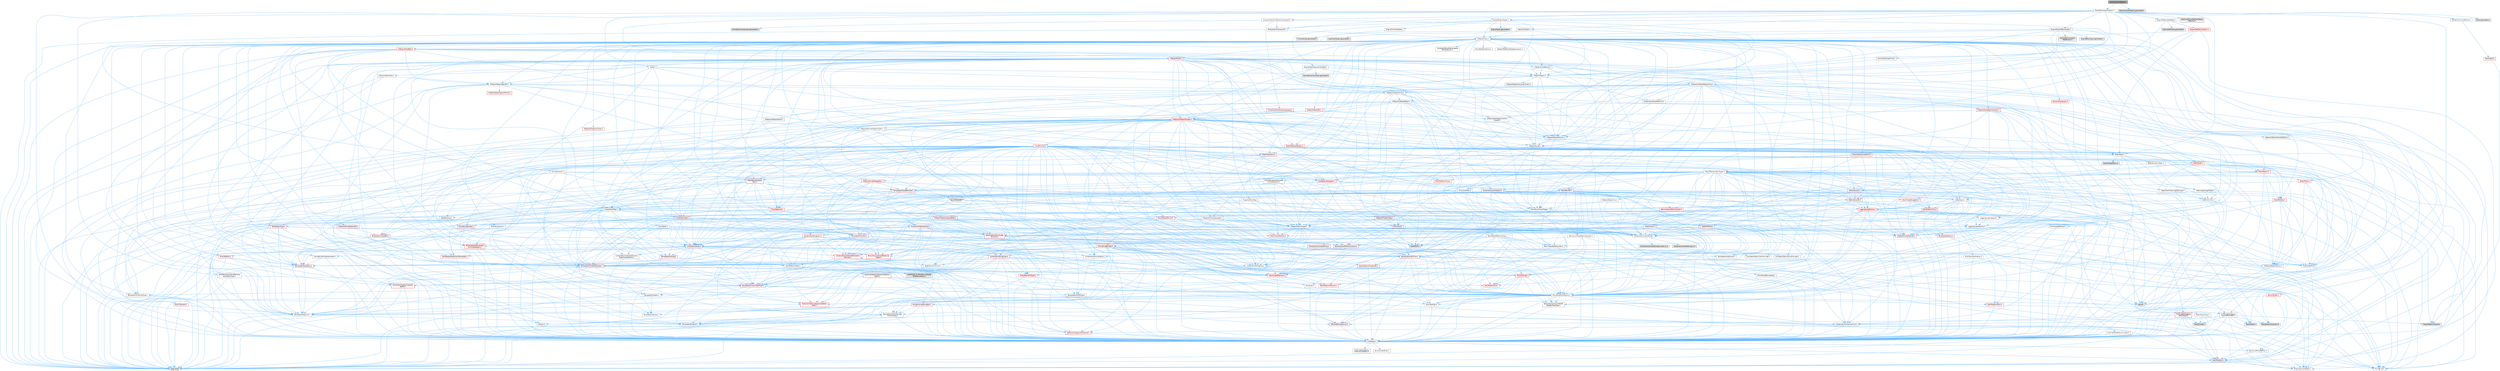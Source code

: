 digraph "GenericSmartObject.h"
{
 // INTERACTIVE_SVG=YES
 // LATEX_PDF_SIZE
  bgcolor="transparent";
  edge [fontname=Helvetica,fontsize=10,labelfontname=Helvetica,labelfontsize=10];
  node [fontname=Helvetica,fontsize=10,shape=box,height=0.2,width=0.4];
  Node1 [id="Node000001",label="GenericSmartObject.h",height=0.2,width=0.4,color="gray40", fillcolor="grey60", style="filled", fontcolor="black",tooltip=" "];
  Node1 -> Node2 [id="edge1_Node000001_Node000002",color="steelblue1",style="solid",tooltip=" "];
  Node2 [id="Node000002",label="GameFramework/Actor.h",height=0.2,width=0.4,color="grey40", fillcolor="white", style="filled",URL="$d0/d43/Actor_8h.html",tooltip=" "];
  Node2 -> Node3 [id="edge2_Node000002_Node000003",color="steelblue1",style="solid",tooltip=" "];
  Node3 [id="Node000003",label="Stats/Stats.h",height=0.2,width=0.4,color="grey40", fillcolor="white", style="filled",URL="$dc/d09/Stats_8h.html",tooltip=" "];
  Node3 -> Node4 [id="edge3_Node000003_Node000004",color="steelblue1",style="solid",tooltip=" "];
  Node4 [id="Node000004",label="CoreGlobals.h",height=0.2,width=0.4,color="grey40", fillcolor="white", style="filled",URL="$d5/d8c/CoreGlobals_8h.html",tooltip=" "];
  Node4 -> Node5 [id="edge4_Node000004_Node000005",color="steelblue1",style="solid",tooltip=" "];
  Node5 [id="Node000005",label="Containers/UnrealString.h",height=0.2,width=0.4,color="grey40", fillcolor="white", style="filled",URL="$d5/dba/UnrealString_8h.html",tooltip=" "];
  Node5 -> Node6 [id="edge5_Node000005_Node000006",color="steelblue1",style="solid",tooltip=" "];
  Node6 [id="Node000006",label="Containers/UnrealStringIncludes.h.inl",height=0.2,width=0.4,color="grey60", fillcolor="#E0E0E0", style="filled",tooltip=" "];
  Node5 -> Node7 [id="edge6_Node000005_Node000007",color="steelblue1",style="solid",tooltip=" "];
  Node7 [id="Node000007",label="Containers/UnrealString.h.inl",height=0.2,width=0.4,color="grey60", fillcolor="#E0E0E0", style="filled",tooltip=" "];
  Node5 -> Node8 [id="edge7_Node000005_Node000008",color="steelblue1",style="solid",tooltip=" "];
  Node8 [id="Node000008",label="Misc/StringFormatArg.h",height=0.2,width=0.4,color="grey40", fillcolor="white", style="filled",URL="$d2/d16/StringFormatArg_8h.html",tooltip=" "];
  Node8 -> Node9 [id="edge8_Node000008_Node000009",color="steelblue1",style="solid",tooltip=" "];
  Node9 [id="Node000009",label="Containers/ContainersFwd.h",height=0.2,width=0.4,color="grey40", fillcolor="white", style="filled",URL="$d4/d0a/ContainersFwd_8h.html",tooltip=" "];
  Node9 -> Node10 [id="edge9_Node000009_Node000010",color="steelblue1",style="solid",tooltip=" "];
  Node10 [id="Node000010",label="HAL/Platform.h",height=0.2,width=0.4,color="red", fillcolor="#FFF0F0", style="filled",URL="$d9/dd0/Platform_8h.html",tooltip=" "];
  Node10 -> Node11 [id="edge10_Node000010_Node000011",color="steelblue1",style="solid",tooltip=" "];
  Node11 [id="Node000011",label="Misc/Build.h",height=0.2,width=0.4,color="grey40", fillcolor="white", style="filled",URL="$d3/dbb/Build_8h.html",tooltip=" "];
  Node10 -> Node13 [id="edge11_Node000010_Node000013",color="steelblue1",style="solid",tooltip=" "];
  Node13 [id="Node000013",label="type_traits",height=0.2,width=0.4,color="grey60", fillcolor="#E0E0E0", style="filled",tooltip=" "];
  Node10 -> Node14 [id="edge12_Node000010_Node000014",color="steelblue1",style="solid",tooltip=" "];
  Node14 [id="Node000014",label="PreprocessorHelpers.h",height=0.2,width=0.4,color="grey40", fillcolor="white", style="filled",URL="$db/ddb/PreprocessorHelpers_8h.html",tooltip=" "];
  Node9 -> Node20 [id="edge13_Node000009_Node000020",color="steelblue1",style="solid",tooltip=" "];
  Node20 [id="Node000020",label="CoreTypes.h",height=0.2,width=0.4,color="grey40", fillcolor="white", style="filled",URL="$dc/dec/CoreTypes_8h.html",tooltip=" "];
  Node20 -> Node10 [id="edge14_Node000020_Node000010",color="steelblue1",style="solid",tooltip=" "];
  Node20 -> Node21 [id="edge15_Node000020_Node000021",color="steelblue1",style="solid",tooltip=" "];
  Node21 [id="Node000021",label="ProfilingDebugging\l/UMemoryDefines.h",height=0.2,width=0.4,color="grey40", fillcolor="white", style="filled",URL="$d2/da2/UMemoryDefines_8h.html",tooltip=" "];
  Node20 -> Node22 [id="edge16_Node000020_Node000022",color="steelblue1",style="solid",tooltip=" "];
  Node22 [id="Node000022",label="Misc/CoreMiscDefines.h",height=0.2,width=0.4,color="grey40", fillcolor="white", style="filled",URL="$da/d38/CoreMiscDefines_8h.html",tooltip=" "];
  Node22 -> Node10 [id="edge17_Node000022_Node000010",color="steelblue1",style="solid",tooltip=" "];
  Node22 -> Node14 [id="edge18_Node000022_Node000014",color="steelblue1",style="solid",tooltip=" "];
  Node20 -> Node23 [id="edge19_Node000020_Node000023",color="steelblue1",style="solid",tooltip=" "];
  Node23 [id="Node000023",label="Misc/CoreDefines.h",height=0.2,width=0.4,color="grey40", fillcolor="white", style="filled",URL="$d3/dd2/CoreDefines_8h.html",tooltip=" "];
  Node9 -> Node24 [id="edge20_Node000009_Node000024",color="steelblue1",style="solid",tooltip=" "];
  Node24 [id="Node000024",label="Traits/IsContiguousContainer.h",height=0.2,width=0.4,color="red", fillcolor="#FFF0F0", style="filled",URL="$d5/d3c/IsContiguousContainer_8h.html",tooltip=" "];
  Node24 -> Node20 [id="edge21_Node000024_Node000020",color="steelblue1",style="solid",tooltip=" "];
  Node4 -> Node20 [id="edge22_Node000004_Node000020",color="steelblue1",style="solid",tooltip=" "];
  Node4 -> Node27 [id="edge23_Node000004_Node000027",color="steelblue1",style="solid",tooltip=" "];
  Node27 [id="Node000027",label="HAL/PlatformTLS.h",height=0.2,width=0.4,color="red", fillcolor="#FFF0F0", style="filled",URL="$d0/def/PlatformTLS_8h.html",tooltip=" "];
  Node27 -> Node20 [id="edge24_Node000027_Node000020",color="steelblue1",style="solid",tooltip=" "];
  Node4 -> Node30 [id="edge25_Node000004_Node000030",color="steelblue1",style="solid",tooltip=" "];
  Node30 [id="Node000030",label="Logging/LogMacros.h",height=0.2,width=0.4,color="red", fillcolor="#FFF0F0", style="filled",URL="$d0/d16/LogMacros_8h.html",tooltip=" "];
  Node30 -> Node5 [id="edge26_Node000030_Node000005",color="steelblue1",style="solid",tooltip=" "];
  Node30 -> Node20 [id="edge27_Node000030_Node000020",color="steelblue1",style="solid",tooltip=" "];
  Node30 -> Node14 [id="edge28_Node000030_Node000014",color="steelblue1",style="solid",tooltip=" "];
  Node30 -> Node31 [id="edge29_Node000030_Node000031",color="steelblue1",style="solid",tooltip=" "];
  Node31 [id="Node000031",label="Logging/LogCategory.h",height=0.2,width=0.4,color="grey40", fillcolor="white", style="filled",URL="$d9/d36/LogCategory_8h.html",tooltip=" "];
  Node31 -> Node20 [id="edge30_Node000031_Node000020",color="steelblue1",style="solid",tooltip=" "];
  Node31 -> Node32 [id="edge31_Node000031_Node000032",color="steelblue1",style="solid",tooltip=" "];
  Node32 [id="Node000032",label="Logging/LogVerbosity.h",height=0.2,width=0.4,color="grey40", fillcolor="white", style="filled",URL="$d2/d8f/LogVerbosity_8h.html",tooltip=" "];
  Node32 -> Node20 [id="edge32_Node000032_Node000020",color="steelblue1",style="solid",tooltip=" "];
  Node31 -> Node33 [id="edge33_Node000031_Node000033",color="steelblue1",style="solid",tooltip=" "];
  Node33 [id="Node000033",label="UObject/NameTypes.h",height=0.2,width=0.4,color="grey40", fillcolor="white", style="filled",URL="$d6/d35/NameTypes_8h.html",tooltip=" "];
  Node33 -> Node20 [id="edge34_Node000033_Node000020",color="steelblue1",style="solid",tooltip=" "];
  Node33 -> Node34 [id="edge35_Node000033_Node000034",color="steelblue1",style="solid",tooltip=" "];
  Node34 [id="Node000034",label="Misc/AssertionMacros.h",height=0.2,width=0.4,color="grey40", fillcolor="white", style="filled",URL="$d0/dfa/AssertionMacros_8h.html",tooltip=" "];
  Node34 -> Node20 [id="edge36_Node000034_Node000020",color="steelblue1",style="solid",tooltip=" "];
  Node34 -> Node10 [id="edge37_Node000034_Node000010",color="steelblue1",style="solid",tooltip=" "];
  Node34 -> Node35 [id="edge38_Node000034_Node000035",color="steelblue1",style="solid",tooltip=" "];
  Node35 [id="Node000035",label="HAL/PlatformMisc.h",height=0.2,width=0.4,color="red", fillcolor="#FFF0F0", style="filled",URL="$d0/df5/PlatformMisc_8h.html",tooltip=" "];
  Node35 -> Node20 [id="edge39_Node000035_Node000020",color="steelblue1",style="solid",tooltip=" "];
  Node35 -> Node59 [id="edge40_Node000035_Node000059",color="steelblue1",style="solid",tooltip=" "];
  Node59 [id="Node000059",label="ProfilingDebugging\l/CpuProfilerTrace.h",height=0.2,width=0.4,color="grey40", fillcolor="white", style="filled",URL="$da/dcb/CpuProfilerTrace_8h.html",tooltip=" "];
  Node59 -> Node20 [id="edge41_Node000059_Node000020",color="steelblue1",style="solid",tooltip=" "];
  Node59 -> Node9 [id="edge42_Node000059_Node000009",color="steelblue1",style="solid",tooltip=" "];
  Node59 -> Node60 [id="edge43_Node000059_Node000060",color="steelblue1",style="solid",tooltip=" "];
  Node60 [id="Node000060",label="HAL/PlatformAtomics.h",height=0.2,width=0.4,color="red", fillcolor="#FFF0F0", style="filled",URL="$d3/d36/PlatformAtomics_8h.html",tooltip=" "];
  Node60 -> Node20 [id="edge44_Node000060_Node000020",color="steelblue1",style="solid",tooltip=" "];
  Node59 -> Node14 [id="edge45_Node000059_Node000014",color="steelblue1",style="solid",tooltip=" "];
  Node59 -> Node11 [id="edge46_Node000059_Node000011",color="steelblue1",style="solid",tooltip=" "];
  Node59 -> Node63 [id="edge47_Node000059_Node000063",color="steelblue1",style="solid",tooltip=" "];
  Node63 [id="Node000063",label="Trace/Config.h",height=0.2,width=0.4,color="grey60", fillcolor="#E0E0E0", style="filled",tooltip=" "];
  Node59 -> Node64 [id="edge48_Node000059_Node000064",color="steelblue1",style="solid",tooltip=" "];
  Node64 [id="Node000064",label="Trace/Detail/Channel.h",height=0.2,width=0.4,color="grey60", fillcolor="#E0E0E0", style="filled",tooltip=" "];
  Node59 -> Node65 [id="edge49_Node000059_Node000065",color="steelblue1",style="solid",tooltip=" "];
  Node65 [id="Node000065",label="Trace/Detail/Channel.inl",height=0.2,width=0.4,color="grey60", fillcolor="#E0E0E0", style="filled",tooltip=" "];
  Node59 -> Node66 [id="edge50_Node000059_Node000066",color="steelblue1",style="solid",tooltip=" "];
  Node66 [id="Node000066",label="Trace/Trace.h",height=0.2,width=0.4,color="grey60", fillcolor="#E0E0E0", style="filled",tooltip=" "];
  Node34 -> Node14 [id="edge51_Node000034_Node000014",color="steelblue1",style="solid",tooltip=" "];
  Node34 -> Node67 [id="edge52_Node000034_Node000067",color="steelblue1",style="solid",tooltip=" "];
  Node67 [id="Node000067",label="Templates/EnableIf.h",height=0.2,width=0.4,color="grey40", fillcolor="white", style="filled",URL="$d7/d60/EnableIf_8h.html",tooltip=" "];
  Node67 -> Node20 [id="edge53_Node000067_Node000020",color="steelblue1",style="solid",tooltip=" "];
  Node34 -> Node68 [id="edge54_Node000034_Node000068",color="steelblue1",style="solid",tooltip=" "];
  Node68 [id="Node000068",label="Templates/IsArrayOrRefOf\lTypeByPredicate.h",height=0.2,width=0.4,color="grey40", fillcolor="white", style="filled",URL="$d6/da1/IsArrayOrRefOfTypeByPredicate_8h.html",tooltip=" "];
  Node68 -> Node20 [id="edge55_Node000068_Node000020",color="steelblue1",style="solid",tooltip=" "];
  Node34 -> Node69 [id="edge56_Node000034_Node000069",color="steelblue1",style="solid",tooltip=" "];
  Node69 [id="Node000069",label="Templates/IsValidVariadic\lFunctionArg.h",height=0.2,width=0.4,color="grey40", fillcolor="white", style="filled",URL="$d0/dc8/IsValidVariadicFunctionArg_8h.html",tooltip=" "];
  Node69 -> Node20 [id="edge57_Node000069_Node000020",color="steelblue1",style="solid",tooltip=" "];
  Node69 -> Node70 [id="edge58_Node000069_Node000070",color="steelblue1",style="solid",tooltip=" "];
  Node70 [id="Node000070",label="IsEnum.h",height=0.2,width=0.4,color="grey40", fillcolor="white", style="filled",URL="$d4/de5/IsEnum_8h.html",tooltip=" "];
  Node69 -> Node13 [id="edge59_Node000069_Node000013",color="steelblue1",style="solid",tooltip=" "];
  Node34 -> Node71 [id="edge60_Node000034_Node000071",color="steelblue1",style="solid",tooltip=" "];
  Node71 [id="Node000071",label="Traits/IsCharEncodingCompatible\lWith.h",height=0.2,width=0.4,color="red", fillcolor="#FFF0F0", style="filled",URL="$df/dd1/IsCharEncodingCompatibleWith_8h.html",tooltip=" "];
  Node71 -> Node13 [id="edge61_Node000071_Node000013",color="steelblue1",style="solid",tooltip=" "];
  Node34 -> Node73 [id="edge62_Node000034_Node000073",color="steelblue1",style="solid",tooltip=" "];
  Node73 [id="Node000073",label="Misc/VarArgs.h",height=0.2,width=0.4,color="grey40", fillcolor="white", style="filled",URL="$d5/d6f/VarArgs_8h.html",tooltip=" "];
  Node73 -> Node20 [id="edge63_Node000073_Node000020",color="steelblue1",style="solid",tooltip=" "];
  Node34 -> Node74 [id="edge64_Node000034_Node000074",color="steelblue1",style="solid",tooltip=" "];
  Node74 [id="Node000074",label="String/FormatStringSan.h",height=0.2,width=0.4,color="red", fillcolor="#FFF0F0", style="filled",URL="$d3/d8b/FormatStringSan_8h.html",tooltip=" "];
  Node74 -> Node13 [id="edge65_Node000074_Node000013",color="steelblue1",style="solid",tooltip=" "];
  Node74 -> Node20 [id="edge66_Node000074_Node000020",color="steelblue1",style="solid",tooltip=" "];
  Node74 -> Node75 [id="edge67_Node000074_Node000075",color="steelblue1",style="solid",tooltip=" "];
  Node75 [id="Node000075",label="Templates/Requires.h",height=0.2,width=0.4,color="grey40", fillcolor="white", style="filled",URL="$dc/d96/Requires_8h.html",tooltip=" "];
  Node75 -> Node67 [id="edge68_Node000075_Node000067",color="steelblue1",style="solid",tooltip=" "];
  Node75 -> Node13 [id="edge69_Node000075_Node000013",color="steelblue1",style="solid",tooltip=" "];
  Node74 -> Node76 [id="edge70_Node000074_Node000076",color="steelblue1",style="solid",tooltip=" "];
  Node76 [id="Node000076",label="Templates/Identity.h",height=0.2,width=0.4,color="grey40", fillcolor="white", style="filled",URL="$d0/dd5/Identity_8h.html",tooltip=" "];
  Node74 -> Node69 [id="edge71_Node000074_Node000069",color="steelblue1",style="solid",tooltip=" "];
  Node74 -> Node9 [id="edge72_Node000074_Node000009",color="steelblue1",style="solid",tooltip=" "];
  Node34 -> Node80 [id="edge73_Node000034_Node000080",color="steelblue1",style="solid",tooltip=" "];
  Node80 [id="Node000080",label="atomic",height=0.2,width=0.4,color="grey60", fillcolor="#E0E0E0", style="filled",tooltip=" "];
  Node33 -> Node81 [id="edge74_Node000033_Node000081",color="steelblue1",style="solid",tooltip=" "];
  Node81 [id="Node000081",label="HAL/UnrealMemory.h",height=0.2,width=0.4,color="red", fillcolor="#FFF0F0", style="filled",URL="$d9/d96/UnrealMemory_8h.html",tooltip=" "];
  Node81 -> Node20 [id="edge75_Node000081_Node000020",color="steelblue1",style="solid",tooltip=" "];
  Node81 -> Node97 [id="edge76_Node000081_Node000097",color="steelblue1",style="solid",tooltip=" "];
  Node97 [id="Node000097",label="HAL/PlatformMemory.h",height=0.2,width=0.4,color="red", fillcolor="#FFF0F0", style="filled",URL="$de/d68/PlatformMemory_8h.html",tooltip=" "];
  Node97 -> Node20 [id="edge77_Node000097_Node000020",color="steelblue1",style="solid",tooltip=" "];
  Node33 -> Node101 [id="edge78_Node000033_Node000101",color="steelblue1",style="solid",tooltip=" "];
  Node101 [id="Node000101",label="Templates/UnrealTypeTraits.h",height=0.2,width=0.4,color="red", fillcolor="#FFF0F0", style="filled",URL="$d2/d2d/UnrealTypeTraits_8h.html",tooltip=" "];
  Node101 -> Node20 [id="edge79_Node000101_Node000020",color="steelblue1",style="solid",tooltip=" "];
  Node101 -> Node34 [id="edge80_Node000101_Node000034",color="steelblue1",style="solid",tooltip=" "];
  Node101 -> Node67 [id="edge81_Node000101_Node000067",color="steelblue1",style="solid",tooltip=" "];
  Node101 -> Node70 [id="edge82_Node000101_Node000070",color="steelblue1",style="solid",tooltip=" "];
  Node101 -> Node103 [id="edge83_Node000101_Node000103",color="steelblue1",style="solid",tooltip=" "];
  Node103 [id="Node000103",label="Templates/Models.h",height=0.2,width=0.4,color="grey40", fillcolor="white", style="filled",URL="$d3/d0c/Models_8h.html",tooltip=" "];
  Node103 -> Node76 [id="edge84_Node000103_Node000076",color="steelblue1",style="solid",tooltip=" "];
  Node101 -> Node104 [id="edge85_Node000101_Node000104",color="steelblue1",style="solid",tooltip=" "];
  Node104 [id="Node000104",label="Templates/IsPODType.h",height=0.2,width=0.4,color="grey40", fillcolor="white", style="filled",URL="$d7/db1/IsPODType_8h.html",tooltip=" "];
  Node104 -> Node20 [id="edge86_Node000104_Node000020",color="steelblue1",style="solid",tooltip=" "];
  Node101 -> Node105 [id="edge87_Node000101_Node000105",color="steelblue1",style="solid",tooltip=" "];
  Node105 [id="Node000105",label="Templates/IsUECoreType.h",height=0.2,width=0.4,color="grey40", fillcolor="white", style="filled",URL="$d1/db8/IsUECoreType_8h.html",tooltip=" "];
  Node105 -> Node20 [id="edge88_Node000105_Node000020",color="steelblue1",style="solid",tooltip=" "];
  Node105 -> Node13 [id="edge89_Node000105_Node000013",color="steelblue1",style="solid",tooltip=" "];
  Node33 -> Node106 [id="edge90_Node000033_Node000106",color="steelblue1",style="solid",tooltip=" "];
  Node106 [id="Node000106",label="Templates/UnrealTemplate.h",height=0.2,width=0.4,color="red", fillcolor="#FFF0F0", style="filled",URL="$d4/d24/UnrealTemplate_8h.html",tooltip=" "];
  Node106 -> Node20 [id="edge91_Node000106_Node000020",color="steelblue1",style="solid",tooltip=" "];
  Node106 -> Node81 [id="edge92_Node000106_Node000081",color="steelblue1",style="solid",tooltip=" "];
  Node106 -> Node101 [id="edge93_Node000106_Node000101",color="steelblue1",style="solid",tooltip=" "];
  Node106 -> Node75 [id="edge94_Node000106_Node000075",color="steelblue1",style="solid",tooltip=" "];
  Node106 -> Node110 [id="edge95_Node000106_Node000110",color="steelblue1",style="solid",tooltip=" "];
  Node110 [id="Node000110",label="Templates/TypeCompatible\lBytes.h",height=0.2,width=0.4,color="red", fillcolor="#FFF0F0", style="filled",URL="$df/d0a/TypeCompatibleBytes_8h.html",tooltip=" "];
  Node110 -> Node20 [id="edge96_Node000110_Node000020",color="steelblue1",style="solid",tooltip=" "];
  Node110 -> Node13 [id="edge97_Node000110_Node000013",color="steelblue1",style="solid",tooltip=" "];
  Node106 -> Node76 [id="edge98_Node000106_Node000076",color="steelblue1",style="solid",tooltip=" "];
  Node106 -> Node24 [id="edge99_Node000106_Node000024",color="steelblue1",style="solid",tooltip=" "];
  Node106 -> Node13 [id="edge100_Node000106_Node000013",color="steelblue1",style="solid",tooltip=" "];
  Node33 -> Node5 [id="edge101_Node000033_Node000005",color="steelblue1",style="solid",tooltip=" "];
  Node33 -> Node112 [id="edge102_Node000033_Node000112",color="steelblue1",style="solid",tooltip=" "];
  Node112 [id="Node000112",label="HAL/CriticalSection.h",height=0.2,width=0.4,color="red", fillcolor="#FFF0F0", style="filled",URL="$d6/d90/CriticalSection_8h.html",tooltip=" "];
  Node33 -> Node115 [id="edge103_Node000033_Node000115",color="steelblue1",style="solid",tooltip=" "];
  Node115 [id="Node000115",label="Containers/StringConv.h",height=0.2,width=0.4,color="red", fillcolor="#FFF0F0", style="filled",URL="$d3/ddf/StringConv_8h.html",tooltip=" "];
  Node115 -> Node20 [id="edge104_Node000115_Node000020",color="steelblue1",style="solid",tooltip=" "];
  Node115 -> Node34 [id="edge105_Node000115_Node000034",color="steelblue1",style="solid",tooltip=" "];
  Node115 -> Node116 [id="edge106_Node000115_Node000116",color="steelblue1",style="solid",tooltip=" "];
  Node116 [id="Node000116",label="Containers/ContainerAllocation\lPolicies.h",height=0.2,width=0.4,color="red", fillcolor="#FFF0F0", style="filled",URL="$d7/dff/ContainerAllocationPolicies_8h.html",tooltip=" "];
  Node116 -> Node20 [id="edge107_Node000116_Node000020",color="steelblue1",style="solid",tooltip=" "];
  Node116 -> Node116 [id="edge108_Node000116_Node000116",color="steelblue1",style="solid",tooltip=" "];
  Node116 -> Node118 [id="edge109_Node000116_Node000118",color="steelblue1",style="solid",tooltip=" "];
  Node118 [id="Node000118",label="HAL/PlatformMath.h",height=0.2,width=0.4,color="grey40", fillcolor="white", style="filled",URL="$dc/d53/PlatformMath_8h.html",tooltip=" "];
  Node118 -> Node20 [id="edge110_Node000118_Node000020",color="steelblue1",style="solid",tooltip=" "];
  Node118 -> Node119 [id="edge111_Node000118_Node000119",color="steelblue1",style="solid",tooltip=" "];
  Node119 [id="Node000119",label="GenericPlatform/GenericPlatform\lMath.h",height=0.2,width=0.4,color="red", fillcolor="#FFF0F0", style="filled",URL="$d5/d79/GenericPlatformMath_8h.html",tooltip=" "];
  Node119 -> Node20 [id="edge112_Node000119_Node000020",color="steelblue1",style="solid",tooltip=" "];
  Node119 -> Node9 [id="edge113_Node000119_Node000009",color="steelblue1",style="solid",tooltip=" "];
  Node119 -> Node43 [id="edge114_Node000119_Node000043",color="steelblue1",style="solid",tooltip=" "];
  Node43 [id="Node000043",label="HAL/PlatformCrt.h",height=0.2,width=0.4,color="red", fillcolor="#FFF0F0", style="filled",URL="$d8/d75/PlatformCrt_8h.html",tooltip=" "];
  Node119 -> Node101 [id="edge115_Node000119_Node000101",color="steelblue1",style="solid",tooltip=" "];
  Node119 -> Node75 [id="edge116_Node000119_Node000075",color="steelblue1",style="solid",tooltip=" "];
  Node119 -> Node110 [id="edge117_Node000119_Node000110",color="steelblue1",style="solid",tooltip=" "];
  Node119 -> Node13 [id="edge118_Node000119_Node000013",color="steelblue1",style="solid",tooltip=" "];
  Node118 -> Node125 [id="edge119_Node000118_Node000125",color="steelblue1",style="solid",tooltip=" "];
  Node125 [id="Node000125",label="COMPILED_PLATFORM_HEADER\l(PlatformMath.h)",height=0.2,width=0.4,color="grey60", fillcolor="#E0E0E0", style="filled",tooltip=" "];
  Node116 -> Node81 [id="edge120_Node000116_Node000081",color="steelblue1",style="solid",tooltip=" "];
  Node116 -> Node53 [id="edge121_Node000116_Node000053",color="steelblue1",style="solid",tooltip=" "];
  Node53 [id="Node000053",label="Math/NumericLimits.h",height=0.2,width=0.4,color="grey40", fillcolor="white", style="filled",URL="$df/d1b/NumericLimits_8h.html",tooltip=" "];
  Node53 -> Node20 [id="edge122_Node000053_Node000020",color="steelblue1",style="solid",tooltip=" "];
  Node116 -> Node34 [id="edge123_Node000116_Node000034",color="steelblue1",style="solid",tooltip=" "];
  Node116 -> Node110 [id="edge124_Node000116_Node000110",color="steelblue1",style="solid",tooltip=" "];
  Node116 -> Node13 [id="edge125_Node000116_Node000013",color="steelblue1",style="solid",tooltip=" "];
  Node115 -> Node128 [id="edge126_Node000115_Node000128",color="steelblue1",style="solid",tooltip=" "];
  Node128 [id="Node000128",label="Containers/Array.h",height=0.2,width=0.4,color="red", fillcolor="#FFF0F0", style="filled",URL="$df/dd0/Array_8h.html",tooltip=" "];
  Node128 -> Node20 [id="edge127_Node000128_Node000020",color="steelblue1",style="solid",tooltip=" "];
  Node128 -> Node34 [id="edge128_Node000128_Node000034",color="steelblue1",style="solid",tooltip=" "];
  Node128 -> Node129 [id="edge129_Node000128_Node000129",color="steelblue1",style="solid",tooltip=" "];
  Node129 [id="Node000129",label="Misc/IntrusiveUnsetOptional\lState.h",height=0.2,width=0.4,color="red", fillcolor="#FFF0F0", style="filled",URL="$d2/d0a/IntrusiveUnsetOptionalState_8h.html",tooltip=" "];
  Node128 -> Node81 [id="edge130_Node000128_Node000081",color="steelblue1",style="solid",tooltip=" "];
  Node128 -> Node101 [id="edge131_Node000128_Node000101",color="steelblue1",style="solid",tooltip=" "];
  Node128 -> Node106 [id="edge132_Node000128_Node000106",color="steelblue1",style="solid",tooltip=" "];
  Node128 -> Node116 [id="edge133_Node000128_Node000116",color="steelblue1",style="solid",tooltip=" "];
  Node128 -> Node134 [id="edge134_Node000128_Node000134",color="steelblue1",style="solid",tooltip=" "];
  Node134 [id="Node000134",label="Containers/ContainerElement\lTypeCompatibility.h",height=0.2,width=0.4,color="grey40", fillcolor="white", style="filled",URL="$df/ddf/ContainerElementTypeCompatibility_8h.html",tooltip=" "];
  Node134 -> Node20 [id="edge135_Node000134_Node000020",color="steelblue1",style="solid",tooltip=" "];
  Node134 -> Node101 [id="edge136_Node000134_Node000101",color="steelblue1",style="solid",tooltip=" "];
  Node128 -> Node135 [id="edge137_Node000128_Node000135",color="steelblue1",style="solid",tooltip=" "];
  Node135 [id="Node000135",label="Serialization/Archive.h",height=0.2,width=0.4,color="red", fillcolor="#FFF0F0", style="filled",URL="$d7/d3b/Archive_8h.html",tooltip=" "];
  Node135 -> Node20 [id="edge138_Node000135_Node000020",color="steelblue1",style="solid",tooltip=" "];
  Node135 -> Node136 [id="edge139_Node000135_Node000136",color="steelblue1",style="solid",tooltip=" "];
  Node136 [id="Node000136",label="HAL/PlatformProperties.h",height=0.2,width=0.4,color="red", fillcolor="#FFF0F0", style="filled",URL="$d9/db0/PlatformProperties_8h.html",tooltip=" "];
  Node136 -> Node20 [id="edge140_Node000136_Node000020",color="steelblue1",style="solid",tooltip=" "];
  Node135 -> Node40 [id="edge141_Node000135_Node000040",color="steelblue1",style="solid",tooltip=" "];
  Node40 [id="Node000040",label="Math/MathFwd.h",height=0.2,width=0.4,color="grey40", fillcolor="white", style="filled",URL="$d2/d10/MathFwd_8h.html",tooltip=" "];
  Node40 -> Node10 [id="edge142_Node000040_Node000010",color="steelblue1",style="solid",tooltip=" "];
  Node135 -> Node34 [id="edge143_Node000135_Node000034",color="steelblue1",style="solid",tooltip=" "];
  Node135 -> Node11 [id="edge144_Node000135_Node000011",color="steelblue1",style="solid",tooltip=" "];
  Node135 -> Node73 [id="edge145_Node000135_Node000073",color="steelblue1",style="solid",tooltip=" "];
  Node135 -> Node67 [id="edge146_Node000135_Node000067",color="steelblue1",style="solid",tooltip=" "];
  Node135 -> Node68 [id="edge147_Node000135_Node000068",color="steelblue1",style="solid",tooltip=" "];
  Node135 -> Node69 [id="edge148_Node000135_Node000069",color="steelblue1",style="solid",tooltip=" "];
  Node135 -> Node106 [id="edge149_Node000135_Node000106",color="steelblue1",style="solid",tooltip=" "];
  Node135 -> Node71 [id="edge150_Node000135_Node000071",color="steelblue1",style="solid",tooltip=" "];
  Node135 -> Node144 [id="edge151_Node000135_Node000144",color="steelblue1",style="solid",tooltip=" "];
  Node144 [id="Node000144",label="UObject/ObjectVersion.h",height=0.2,width=0.4,color="grey40", fillcolor="white", style="filled",URL="$da/d63/ObjectVersion_8h.html",tooltip=" "];
  Node144 -> Node20 [id="edge152_Node000144_Node000020",color="steelblue1",style="solid",tooltip=" "];
  Node128 -> Node172 [id="edge153_Node000128_Node000172",color="steelblue1",style="solid",tooltip=" "];
  Node172 [id="Node000172",label="Concepts/GetTypeHashable.h",height=0.2,width=0.4,color="grey40", fillcolor="white", style="filled",URL="$d3/da2/GetTypeHashable_8h.html",tooltip=" "];
  Node172 -> Node20 [id="edge154_Node000172_Node000020",color="steelblue1",style="solid",tooltip=" "];
  Node172 -> Node150 [id="edge155_Node000172_Node000150",color="steelblue1",style="solid",tooltip=" "];
  Node150 [id="Node000150",label="Templates/TypeHash.h",height=0.2,width=0.4,color="red", fillcolor="#FFF0F0", style="filled",URL="$d1/d62/TypeHash_8h.html",tooltip=" "];
  Node150 -> Node20 [id="edge156_Node000150_Node000020",color="steelblue1",style="solid",tooltip=" "];
  Node150 -> Node75 [id="edge157_Node000150_Node000075",color="steelblue1",style="solid",tooltip=" "];
  Node150 -> Node13 [id="edge158_Node000150_Node000013",color="steelblue1",style="solid",tooltip=" "];
  Node128 -> Node75 [id="edge159_Node000128_Node000075",color="steelblue1",style="solid",tooltip=" "];
  Node128 -> Node174 [id="edge160_Node000128_Node000174",color="steelblue1",style="solid",tooltip=" "];
  Node174 [id="Node000174",label="Templates/Sorting.h",height=0.2,width=0.4,color="red", fillcolor="#FFF0F0", style="filled",URL="$d3/d9e/Sorting_8h.html",tooltip=" "];
  Node174 -> Node20 [id="edge161_Node000174_Node000020",color="steelblue1",style="solid",tooltip=" "];
  Node174 -> Node118 [id="edge162_Node000174_Node000118",color="steelblue1",style="solid",tooltip=" "];
  Node128 -> Node178 [id="edge163_Node000128_Node000178",color="steelblue1",style="solid",tooltip=" "];
  Node178 [id="Node000178",label="Templates/AlignmentTemplates.h",height=0.2,width=0.4,color="red", fillcolor="#FFF0F0", style="filled",URL="$dd/d32/AlignmentTemplates_8h.html",tooltip=" "];
  Node178 -> Node20 [id="edge164_Node000178_Node000020",color="steelblue1",style="solid",tooltip=" "];
  Node128 -> Node38 [id="edge165_Node000128_Node000038",color="steelblue1",style="solid",tooltip=" "];
  Node38 [id="Node000038",label="Traits/ElementType.h",height=0.2,width=0.4,color="red", fillcolor="#FFF0F0", style="filled",URL="$d5/d4f/ElementType_8h.html",tooltip=" "];
  Node38 -> Node10 [id="edge166_Node000038_Node000010",color="steelblue1",style="solid",tooltip=" "];
  Node38 -> Node13 [id="edge167_Node000038_Node000013",color="steelblue1",style="solid",tooltip=" "];
  Node128 -> Node13 [id="edge168_Node000128_Node000013",color="steelblue1",style="solid",tooltip=" "];
  Node115 -> Node152 [id="edge169_Node000115_Node000152",color="steelblue1",style="solid",tooltip=" "];
  Node152 [id="Node000152",label="Misc/CString.h",height=0.2,width=0.4,color="red", fillcolor="#FFF0F0", style="filled",URL="$d2/d49/CString_8h.html",tooltip=" "];
  Node152 -> Node20 [id="edge170_Node000152_Node000020",color="steelblue1",style="solid",tooltip=" "];
  Node152 -> Node43 [id="edge171_Node000152_Node000043",color="steelblue1",style="solid",tooltip=" "];
  Node152 -> Node34 [id="edge172_Node000152_Node000034",color="steelblue1",style="solid",tooltip=" "];
  Node152 -> Node73 [id="edge173_Node000152_Node000073",color="steelblue1",style="solid",tooltip=" "];
  Node152 -> Node68 [id="edge174_Node000152_Node000068",color="steelblue1",style="solid",tooltip=" "];
  Node152 -> Node69 [id="edge175_Node000152_Node000069",color="steelblue1",style="solid",tooltip=" "];
  Node152 -> Node71 [id="edge176_Node000152_Node000071",color="steelblue1",style="solid",tooltip=" "];
  Node115 -> Node106 [id="edge177_Node000115_Node000106",color="steelblue1",style="solid",tooltip=" "];
  Node115 -> Node101 [id="edge178_Node000115_Node000101",color="steelblue1",style="solid",tooltip=" "];
  Node115 -> Node38 [id="edge179_Node000115_Node000038",color="steelblue1",style="solid",tooltip=" "];
  Node115 -> Node71 [id="edge180_Node000115_Node000071",color="steelblue1",style="solid",tooltip=" "];
  Node115 -> Node24 [id="edge181_Node000115_Node000024",color="steelblue1",style="solid",tooltip=" "];
  Node115 -> Node13 [id="edge182_Node000115_Node000013",color="steelblue1",style="solid",tooltip=" "];
  Node33 -> Node37 [id="edge183_Node000033_Node000037",color="steelblue1",style="solid",tooltip=" "];
  Node37 [id="Node000037",label="Containers/StringFwd.h",height=0.2,width=0.4,color="grey40", fillcolor="white", style="filled",URL="$df/d37/StringFwd_8h.html",tooltip=" "];
  Node37 -> Node20 [id="edge184_Node000037_Node000020",color="steelblue1",style="solid",tooltip=" "];
  Node37 -> Node38 [id="edge185_Node000037_Node000038",color="steelblue1",style="solid",tooltip=" "];
  Node37 -> Node24 [id="edge186_Node000037_Node000024",color="steelblue1",style="solid",tooltip=" "];
  Node33 -> Node180 [id="edge187_Node000033_Node000180",color="steelblue1",style="solid",tooltip=" "];
  Node180 [id="Node000180",label="UObject/UnrealNames.h",height=0.2,width=0.4,color="red", fillcolor="#FFF0F0", style="filled",URL="$d8/db1/UnrealNames_8h.html",tooltip=" "];
  Node180 -> Node20 [id="edge188_Node000180_Node000020",color="steelblue1",style="solid",tooltip=" "];
  Node33 -> Node88 [id="edge189_Node000033_Node000088",color="steelblue1",style="solid",tooltip=" "];
  Node88 [id="Node000088",label="Templates/Atomic.h",height=0.2,width=0.4,color="red", fillcolor="#FFF0F0", style="filled",URL="$d3/d91/Atomic_8h.html",tooltip=" "];
  Node88 -> Node89 [id="edge190_Node000088_Node000089",color="steelblue1",style="solid",tooltip=" "];
  Node89 [id="Node000089",label="HAL/ThreadSafeCounter.h",height=0.2,width=0.4,color="grey40", fillcolor="white", style="filled",URL="$dc/dc9/ThreadSafeCounter_8h.html",tooltip=" "];
  Node89 -> Node20 [id="edge191_Node000089_Node000020",color="steelblue1",style="solid",tooltip=" "];
  Node89 -> Node60 [id="edge192_Node000089_Node000060",color="steelblue1",style="solid",tooltip=" "];
  Node88 -> Node80 [id="edge193_Node000088_Node000080",color="steelblue1",style="solid",tooltip=" "];
  Node33 -> Node146 [id="edge194_Node000033_Node000146",color="steelblue1",style="solid",tooltip=" "];
  Node146 [id="Node000146",label="Serialization/MemoryLayout.h",height=0.2,width=0.4,color="red", fillcolor="#FFF0F0", style="filled",URL="$d7/d66/MemoryLayout_8h.html",tooltip=" "];
  Node146 -> Node147 [id="edge195_Node000146_Node000147",color="steelblue1",style="solid",tooltip=" "];
  Node147 [id="Node000147",label="Concepts/StaticClassProvider.h",height=0.2,width=0.4,color="grey40", fillcolor="white", style="filled",URL="$dd/d83/StaticClassProvider_8h.html",tooltip=" "];
  Node146 -> Node148 [id="edge196_Node000146_Node000148",color="steelblue1",style="solid",tooltip=" "];
  Node148 [id="Node000148",label="Concepts/StaticStructProvider.h",height=0.2,width=0.4,color="grey40", fillcolor="white", style="filled",URL="$d5/d77/StaticStructProvider_8h.html",tooltip=" "];
  Node146 -> Node149 [id="edge197_Node000146_Node000149",color="steelblue1",style="solid",tooltip=" "];
  Node149 [id="Node000149",label="Containers/EnumAsByte.h",height=0.2,width=0.4,color="grey40", fillcolor="white", style="filled",URL="$d6/d9a/EnumAsByte_8h.html",tooltip=" "];
  Node149 -> Node20 [id="edge198_Node000149_Node000020",color="steelblue1",style="solid",tooltip=" "];
  Node149 -> Node104 [id="edge199_Node000149_Node000104",color="steelblue1",style="solid",tooltip=" "];
  Node149 -> Node150 [id="edge200_Node000149_Node000150",color="steelblue1",style="solid",tooltip=" "];
  Node146 -> Node37 [id="edge201_Node000146_Node000037",color="steelblue1",style="solid",tooltip=" "];
  Node146 -> Node81 [id="edge202_Node000146_Node000081",color="steelblue1",style="solid",tooltip=" "];
  Node146 -> Node67 [id="edge203_Node000146_Node000067",color="steelblue1",style="solid",tooltip=" "];
  Node146 -> Node158 [id="edge204_Node000146_Node000158",color="steelblue1",style="solid",tooltip=" "];
  Node158 [id="Node000158",label="Templates/IsAbstract.h",height=0.2,width=0.4,color="grey40", fillcolor="white", style="filled",URL="$d8/db7/IsAbstract_8h.html",tooltip=" "];
  Node146 -> Node103 [id="edge205_Node000146_Node000103",color="steelblue1",style="solid",tooltip=" "];
  Node146 -> Node106 [id="edge206_Node000146_Node000106",color="steelblue1",style="solid",tooltip=" "];
  Node33 -> Node129 [id="edge207_Node000033_Node000129",color="steelblue1",style="solid",tooltip=" "];
  Node33 -> Node182 [id="edge208_Node000033_Node000182",color="steelblue1",style="solid",tooltip=" "];
  Node182 [id="Node000182",label="Misc/StringBuilder.h",height=0.2,width=0.4,color="red", fillcolor="#FFF0F0", style="filled",URL="$d4/d52/StringBuilder_8h.html",tooltip=" "];
  Node182 -> Node37 [id="edge209_Node000182_Node000037",color="steelblue1",style="solid",tooltip=" "];
  Node182 -> Node183 [id="edge210_Node000182_Node000183",color="steelblue1",style="solid",tooltip=" "];
  Node183 [id="Node000183",label="Containers/StringView.h",height=0.2,width=0.4,color="red", fillcolor="#FFF0F0", style="filled",URL="$dd/dea/StringView_8h.html",tooltip=" "];
  Node183 -> Node20 [id="edge211_Node000183_Node000020",color="steelblue1",style="solid",tooltip=" "];
  Node183 -> Node37 [id="edge212_Node000183_Node000037",color="steelblue1",style="solid",tooltip=" "];
  Node183 -> Node81 [id="edge213_Node000183_Node000081",color="steelblue1",style="solid",tooltip=" "];
  Node183 -> Node53 [id="edge214_Node000183_Node000053",color="steelblue1",style="solid",tooltip=" "];
  Node183 -> Node152 [id="edge215_Node000183_Node000152",color="steelblue1",style="solid",tooltip=" "];
  Node183 -> Node75 [id="edge216_Node000183_Node000075",color="steelblue1",style="solid",tooltip=" "];
  Node183 -> Node106 [id="edge217_Node000183_Node000106",color="steelblue1",style="solid",tooltip=" "];
  Node183 -> Node38 [id="edge218_Node000183_Node000038",color="steelblue1",style="solid",tooltip=" "];
  Node183 -> Node71 [id="edge219_Node000183_Node000071",color="steelblue1",style="solid",tooltip=" "];
  Node183 -> Node24 [id="edge220_Node000183_Node000024",color="steelblue1",style="solid",tooltip=" "];
  Node183 -> Node13 [id="edge221_Node000183_Node000013",color="steelblue1",style="solid",tooltip=" "];
  Node182 -> Node20 [id="edge222_Node000182_Node000020",color="steelblue1",style="solid",tooltip=" "];
  Node182 -> Node81 [id="edge223_Node000182_Node000081",color="steelblue1",style="solid",tooltip=" "];
  Node182 -> Node34 [id="edge224_Node000182_Node000034",color="steelblue1",style="solid",tooltip=" "];
  Node182 -> Node152 [id="edge225_Node000182_Node000152",color="steelblue1",style="solid",tooltip=" "];
  Node182 -> Node67 [id="edge226_Node000182_Node000067",color="steelblue1",style="solid",tooltip=" "];
  Node182 -> Node68 [id="edge227_Node000182_Node000068",color="steelblue1",style="solid",tooltip=" "];
  Node182 -> Node69 [id="edge228_Node000182_Node000069",color="steelblue1",style="solid",tooltip=" "];
  Node182 -> Node75 [id="edge229_Node000182_Node000075",color="steelblue1",style="solid",tooltip=" "];
  Node182 -> Node106 [id="edge230_Node000182_Node000106",color="steelblue1",style="solid",tooltip=" "];
  Node182 -> Node101 [id="edge231_Node000182_Node000101",color="steelblue1",style="solid",tooltip=" "];
  Node182 -> Node71 [id="edge232_Node000182_Node000071",color="steelblue1",style="solid",tooltip=" "];
  Node182 -> Node24 [id="edge233_Node000182_Node000024",color="steelblue1",style="solid",tooltip=" "];
  Node182 -> Node13 [id="edge234_Node000182_Node000013",color="steelblue1",style="solid",tooltip=" "];
  Node33 -> Node66 [id="edge235_Node000033_Node000066",color="steelblue1",style="solid",tooltip=" "];
  Node30 -> Node32 [id="edge236_Node000030_Node000032",color="steelblue1",style="solid",tooltip=" "];
  Node30 -> Node34 [id="edge237_Node000030_Node000034",color="steelblue1",style="solid",tooltip=" "];
  Node30 -> Node11 [id="edge238_Node000030_Node000011",color="steelblue1",style="solid",tooltip=" "];
  Node30 -> Node73 [id="edge239_Node000030_Node000073",color="steelblue1",style="solid",tooltip=" "];
  Node30 -> Node74 [id="edge240_Node000030_Node000074",color="steelblue1",style="solid",tooltip=" "];
  Node30 -> Node67 [id="edge241_Node000030_Node000067",color="steelblue1",style="solid",tooltip=" "];
  Node30 -> Node68 [id="edge242_Node000030_Node000068",color="steelblue1",style="solid",tooltip=" "];
  Node30 -> Node69 [id="edge243_Node000030_Node000069",color="steelblue1",style="solid",tooltip=" "];
  Node30 -> Node71 [id="edge244_Node000030_Node000071",color="steelblue1",style="solid",tooltip=" "];
  Node30 -> Node13 [id="edge245_Node000030_Node000013",color="steelblue1",style="solid",tooltip=" "];
  Node4 -> Node11 [id="edge246_Node000004_Node000011",color="steelblue1",style="solid",tooltip=" "];
  Node4 -> Node55 [id="edge247_Node000004_Node000055",color="steelblue1",style="solid",tooltip=" "];
  Node55 [id="Node000055",label="Misc/EnumClassFlags.h",height=0.2,width=0.4,color="grey40", fillcolor="white", style="filled",URL="$d8/de7/EnumClassFlags_8h.html",tooltip=" "];
  Node4 -> Node87 [id="edge248_Node000004_Node000087",color="steelblue1",style="solid",tooltip=" "];
  Node87 [id="Node000087",label="Misc/OutputDevice.h",height=0.2,width=0.4,color="red", fillcolor="#FFF0F0", style="filled",URL="$d7/d32/OutputDevice_8h.html",tooltip=" "];
  Node87 -> Node20 [id="edge249_Node000087_Node000020",color="steelblue1",style="solid",tooltip=" "];
  Node87 -> Node32 [id="edge250_Node000087_Node000032",color="steelblue1",style="solid",tooltip=" "];
  Node87 -> Node73 [id="edge251_Node000087_Node000073",color="steelblue1",style="solid",tooltip=" "];
  Node87 -> Node68 [id="edge252_Node000087_Node000068",color="steelblue1",style="solid",tooltip=" "];
  Node87 -> Node69 [id="edge253_Node000087_Node000069",color="steelblue1",style="solid",tooltip=" "];
  Node87 -> Node71 [id="edge254_Node000087_Node000071",color="steelblue1",style="solid",tooltip=" "];
  Node4 -> Node59 [id="edge255_Node000004_Node000059",color="steelblue1",style="solid",tooltip=" "];
  Node4 -> Node88 [id="edge256_Node000004_Node000088",color="steelblue1",style="solid",tooltip=" "];
  Node4 -> Node33 [id="edge257_Node000004_Node000033",color="steelblue1",style="solid",tooltip=" "];
  Node4 -> Node80 [id="edge258_Node000004_Node000080",color="steelblue1",style="solid",tooltip=" "];
  Node3 -> Node20 [id="edge259_Node000003_Node000020",color="steelblue1",style="solid",tooltip=" "];
  Node3 -> Node190 [id="edge260_Node000003_Node000190",color="steelblue1",style="solid",tooltip=" "];
  Node190 [id="Node000190",label="StatsCommon.h",height=0.2,width=0.4,color="grey40", fillcolor="white", style="filled",URL="$df/d16/StatsCommon_8h.html",tooltip=" "];
  Node190 -> Node20 [id="edge261_Node000190_Node000020",color="steelblue1",style="solid",tooltip=" "];
  Node190 -> Node11 [id="edge262_Node000190_Node000011",color="steelblue1",style="solid",tooltip=" "];
  Node190 -> Node55 [id="edge263_Node000190_Node000055",color="steelblue1",style="solid",tooltip=" "];
  Node3 -> Node191 [id="edge264_Node000003_Node000191",color="steelblue1",style="solid",tooltip=" "];
  Node191 [id="Node000191",label="Stats/DynamicStats.h",height=0.2,width=0.4,color="grey40", fillcolor="white", style="filled",URL="$dc/d24/DynamicStats_8h.html",tooltip=" "];
  Node191 -> Node11 [id="edge265_Node000191_Node000011",color="steelblue1",style="solid",tooltip=" "];
  Node191 -> Node192 [id="edge266_Node000191_Node000192",color="steelblue1",style="solid",tooltip=" "];
  Node192 [id="Node000192",label="Stats/LightweightStats.h",height=0.2,width=0.4,color="grey40", fillcolor="white", style="filled",URL="$d5/d66/LightweightStats_8h.html",tooltip=" "];
  Node192 -> Node20 [id="edge267_Node000192_Node000020",color="steelblue1",style="solid",tooltip=" "];
  Node192 -> Node4 [id="edge268_Node000192_Node000004",color="steelblue1",style="solid",tooltip=" "];
  Node192 -> Node11 [id="edge269_Node000192_Node000011",color="steelblue1",style="solid",tooltip=" "];
  Node192 -> Node190 [id="edge270_Node000192_Node000190",color="steelblue1",style="solid",tooltip=" "];
  Node191 -> Node193 [id="edge271_Node000191_Node000193",color="steelblue1",style="solid",tooltip=" "];
  Node193 [id="Node000193",label="Stats/StatsSystemTypes.h",height=0.2,width=0.4,color="grey40", fillcolor="white", style="filled",URL="$d1/d5a/StatsSystemTypes_8h.html",tooltip=" "];
  Node193 -> Node11 [id="edge272_Node000193_Node000011",color="steelblue1",style="solid",tooltip=" "];
  Node193 -> Node22 [id="edge273_Node000193_Node000022",color="steelblue1",style="solid",tooltip=" "];
  Node193 -> Node128 [id="edge274_Node000193_Node000128",color="steelblue1",style="solid",tooltip=" "];
  Node193 -> Node194 [id="edge275_Node000193_Node000194",color="steelblue1",style="solid",tooltip=" "];
  Node194 [id="Node000194",label="Containers/ChunkedArray.h",height=0.2,width=0.4,color="red", fillcolor="#FFF0F0", style="filled",URL="$d8/db0/ChunkedArray_8h.html",tooltip=" "];
  Node194 -> Node20 [id="edge276_Node000194_Node000020",color="steelblue1",style="solid",tooltip=" "];
  Node194 -> Node34 [id="edge277_Node000194_Node000034",color="steelblue1",style="solid",tooltip=" "];
  Node194 -> Node129 [id="edge278_Node000194_Node000129",color="steelblue1",style="solid",tooltip=" "];
  Node194 -> Node101 [id="edge279_Node000194_Node000101",color="steelblue1",style="solid",tooltip=" "];
  Node193 -> Node116 [id="edge280_Node000193_Node000116",color="steelblue1",style="solid",tooltip=" "];
  Node193 -> Node196 [id="edge281_Node000193_Node000196",color="steelblue1",style="solid",tooltip=" "];
  Node196 [id="Node000196",label="Containers/LockFreeList.h",height=0.2,width=0.4,color="red", fillcolor="#FFF0F0", style="filled",URL="$d4/de7/LockFreeList_8h.html",tooltip=" "];
  Node196 -> Node128 [id="edge282_Node000196_Node000128",color="steelblue1",style="solid",tooltip=" "];
  Node196 -> Node9 [id="edge283_Node000196_Node000009",color="steelblue1",style="solid",tooltip=" "];
  Node196 -> Node4 [id="edge284_Node000196_Node000004",color="steelblue1",style="solid",tooltip=" "];
  Node196 -> Node20 [id="edge285_Node000196_Node000020",color="steelblue1",style="solid",tooltip=" "];
  Node196 -> Node60 [id="edge286_Node000196_Node000060",color="steelblue1",style="solid",tooltip=" "];
  Node196 -> Node89 [id="edge287_Node000196_Node000089",color="steelblue1",style="solid",tooltip=" "];
  Node196 -> Node30 [id="edge288_Node000196_Node000030",color="steelblue1",style="solid",tooltip=" "];
  Node196 -> Node34 [id="edge289_Node000196_Node000034",color="steelblue1",style="solid",tooltip=" "];
  Node196 -> Node178 [id="edge290_Node000196_Node000178",color="steelblue1",style="solid",tooltip=" "];
  Node196 -> Node200 [id="edge291_Node000196_Node000200",color="steelblue1",style="solid",tooltip=" "];
  Node200 [id="Node000200",label="Templates/Function.h",height=0.2,width=0.4,color="red", fillcolor="#FFF0F0", style="filled",URL="$df/df5/Function_8h.html",tooltip=" "];
  Node200 -> Node20 [id="edge292_Node000200_Node000020",color="steelblue1",style="solid",tooltip=" "];
  Node200 -> Node34 [id="edge293_Node000200_Node000034",color="steelblue1",style="solid",tooltip=" "];
  Node200 -> Node129 [id="edge294_Node000200_Node000129",color="steelblue1",style="solid",tooltip=" "];
  Node200 -> Node81 [id="edge295_Node000200_Node000081",color="steelblue1",style="solid",tooltip=" "];
  Node200 -> Node101 [id="edge296_Node000200_Node000101",color="steelblue1",style="solid",tooltip=" "];
  Node200 -> Node106 [id="edge297_Node000200_Node000106",color="steelblue1",style="solid",tooltip=" "];
  Node200 -> Node75 [id="edge298_Node000200_Node000075",color="steelblue1",style="solid",tooltip=" "];
  Node200 -> Node13 [id="edge299_Node000200_Node000013",color="steelblue1",style="solid",tooltip=" "];
  Node196 -> Node80 [id="edge300_Node000196_Node000080",color="steelblue1",style="solid",tooltip=" "];
  Node193 -> Node5 [id="edge301_Node000193_Node000005",color="steelblue1",style="solid",tooltip=" "];
  Node193 -> Node4 [id="edge302_Node000193_Node000004",color="steelblue1",style="solid",tooltip=" "];
  Node193 -> Node20 [id="edge303_Node000193_Node000020",color="steelblue1",style="solid",tooltip=" "];
  Node193 -> Node202 [id="edge304_Node000193_Node000202",color="steelblue1",style="solid",tooltip=" "];
  Node202 [id="Node000202",label="Delegates/Delegate.h",height=0.2,width=0.4,color="red", fillcolor="#FFF0F0", style="filled",URL="$d4/d80/Delegate_8h.html",tooltip=" "];
  Node202 -> Node20 [id="edge305_Node000202_Node000020",color="steelblue1",style="solid",tooltip=" "];
  Node202 -> Node34 [id="edge306_Node000202_Node000034",color="steelblue1",style="solid",tooltip=" "];
  Node202 -> Node33 [id="edge307_Node000202_Node000033",color="steelblue1",style="solid",tooltip=" "];
  Node202 -> Node203 [id="edge308_Node000202_Node000203",color="steelblue1",style="solid",tooltip=" "];
  Node203 [id="Node000203",label="Templates/SharedPointer.h",height=0.2,width=0.4,color="red", fillcolor="#FFF0F0", style="filled",URL="$d2/d17/SharedPointer_8h.html",tooltip=" "];
  Node203 -> Node20 [id="edge309_Node000203_Node000020",color="steelblue1",style="solid",tooltip=" "];
  Node203 -> Node129 [id="edge310_Node000203_Node000129",color="steelblue1",style="solid",tooltip=" "];
  Node203 -> Node34 [id="edge311_Node000203_Node000034",color="steelblue1",style="solid",tooltip=" "];
  Node203 -> Node81 [id="edge312_Node000203_Node000081",color="steelblue1",style="solid",tooltip=" "];
  Node203 -> Node128 [id="edge313_Node000203_Node000128",color="steelblue1",style="solid",tooltip=" "];
  Node203 -> Node205 [id="edge314_Node000203_Node000205",color="steelblue1",style="solid",tooltip=" "];
  Node205 [id="Node000205",label="Containers/Map.h",height=0.2,width=0.4,color="grey40", fillcolor="white", style="filled",URL="$df/d79/Map_8h.html",tooltip=" "];
  Node205 -> Node20 [id="edge315_Node000205_Node000020",color="steelblue1",style="solid",tooltip=" "];
  Node205 -> Node206 [id="edge316_Node000205_Node000206",color="steelblue1",style="solid",tooltip=" "];
  Node206 [id="Node000206",label="Algo/Reverse.h",height=0.2,width=0.4,color="grey40", fillcolor="white", style="filled",URL="$d5/d93/Reverse_8h.html",tooltip=" "];
  Node206 -> Node20 [id="edge317_Node000206_Node000020",color="steelblue1",style="solid",tooltip=" "];
  Node206 -> Node106 [id="edge318_Node000206_Node000106",color="steelblue1",style="solid",tooltip=" "];
  Node205 -> Node134 [id="edge319_Node000205_Node000134",color="steelblue1",style="solid",tooltip=" "];
  Node205 -> Node207 [id="edge320_Node000205_Node000207",color="steelblue1",style="solid",tooltip=" "];
  Node207 [id="Node000207",label="Containers/Set.h",height=0.2,width=0.4,color="red", fillcolor="#FFF0F0", style="filled",URL="$d4/d45/Set_8h.html",tooltip=" "];
  Node207 -> Node116 [id="edge321_Node000207_Node000116",color="steelblue1",style="solid",tooltip=" "];
  Node207 -> Node134 [id="edge322_Node000207_Node000134",color="steelblue1",style="solid",tooltip=" "];
  Node207 -> Node209 [id="edge323_Node000207_Node000209",color="steelblue1",style="solid",tooltip=" "];
  Node209 [id="Node000209",label="Containers/SparseArray.h",height=0.2,width=0.4,color="red", fillcolor="#FFF0F0", style="filled",URL="$d5/dbf/SparseArray_8h.html",tooltip=" "];
  Node209 -> Node20 [id="edge324_Node000209_Node000020",color="steelblue1",style="solid",tooltip=" "];
  Node209 -> Node34 [id="edge325_Node000209_Node000034",color="steelblue1",style="solid",tooltip=" "];
  Node209 -> Node81 [id="edge326_Node000209_Node000081",color="steelblue1",style="solid",tooltip=" "];
  Node209 -> Node101 [id="edge327_Node000209_Node000101",color="steelblue1",style="solid",tooltip=" "];
  Node209 -> Node106 [id="edge328_Node000209_Node000106",color="steelblue1",style="solid",tooltip=" "];
  Node209 -> Node116 [id="edge329_Node000209_Node000116",color="steelblue1",style="solid",tooltip=" "];
  Node209 -> Node128 [id="edge330_Node000209_Node000128",color="steelblue1",style="solid",tooltip=" "];
  Node209 -> Node212 [id="edge331_Node000209_Node000212",color="steelblue1",style="solid",tooltip=" "];
  Node212 [id="Node000212",label="Serialization/Structured\lArchive.h",height=0.2,width=0.4,color="red", fillcolor="#FFF0F0", style="filled",URL="$d9/d1e/StructuredArchive_8h.html",tooltip=" "];
  Node212 -> Node128 [id="edge332_Node000212_Node000128",color="steelblue1",style="solid",tooltip=" "];
  Node212 -> Node116 [id="edge333_Node000212_Node000116",color="steelblue1",style="solid",tooltip=" "];
  Node212 -> Node20 [id="edge334_Node000212_Node000020",color="steelblue1",style="solid",tooltip=" "];
  Node212 -> Node11 [id="edge335_Node000212_Node000011",color="steelblue1",style="solid",tooltip=" "];
  Node212 -> Node135 [id="edge336_Node000212_Node000135",color="steelblue1",style="solid",tooltip=" "];
  Node212 -> Node216 [id="edge337_Node000212_Node000216",color="steelblue1",style="solid",tooltip=" "];
  Node216 [id="Node000216",label="Serialization/Structured\lArchiveAdapters.h",height=0.2,width=0.4,color="red", fillcolor="#FFF0F0", style="filled",URL="$d3/de1/StructuredArchiveAdapters_8h.html",tooltip=" "];
  Node216 -> Node20 [id="edge338_Node000216_Node000020",color="steelblue1",style="solid",tooltip=" "];
  Node216 -> Node103 [id="edge339_Node000216_Node000103",color="steelblue1",style="solid",tooltip=" "];
  Node209 -> Node5 [id="edge340_Node000209_Node000005",color="steelblue1",style="solid",tooltip=" "];
  Node209 -> Node129 [id="edge341_Node000209_Node000129",color="steelblue1",style="solid",tooltip=" "];
  Node207 -> Node9 [id="edge342_Node000207_Node000009",color="steelblue1",style="solid",tooltip=" "];
  Node207 -> Node34 [id="edge343_Node000207_Node000034",color="steelblue1",style="solid",tooltip=" "];
  Node207 -> Node227 [id="edge344_Node000207_Node000227",color="steelblue1",style="solid",tooltip=" "];
  Node227 [id="Node000227",label="Misc/StructBuilder.h",height=0.2,width=0.4,color="red", fillcolor="#FFF0F0", style="filled",URL="$d9/db3/StructBuilder_8h.html",tooltip=" "];
  Node227 -> Node20 [id="edge345_Node000227_Node000020",color="steelblue1",style="solid",tooltip=" "];
  Node227 -> Node178 [id="edge346_Node000227_Node000178",color="steelblue1",style="solid",tooltip=" "];
  Node207 -> Node212 [id="edge347_Node000207_Node000212",color="steelblue1",style="solid",tooltip=" "];
  Node207 -> Node200 [id="edge348_Node000207_Node000200",color="steelblue1",style="solid",tooltip=" "];
  Node207 -> Node174 [id="edge349_Node000207_Node000174",color="steelblue1",style="solid",tooltip=" "];
  Node207 -> Node150 [id="edge350_Node000207_Node000150",color="steelblue1",style="solid",tooltip=" "];
  Node207 -> Node106 [id="edge351_Node000207_Node000106",color="steelblue1",style="solid",tooltip=" "];
  Node207 -> Node13 [id="edge352_Node000207_Node000013",color="steelblue1",style="solid",tooltip=" "];
  Node205 -> Node5 [id="edge353_Node000205_Node000005",color="steelblue1",style="solid",tooltip=" "];
  Node205 -> Node34 [id="edge354_Node000205_Node000034",color="steelblue1",style="solid",tooltip=" "];
  Node205 -> Node227 [id="edge355_Node000205_Node000227",color="steelblue1",style="solid",tooltip=" "];
  Node205 -> Node200 [id="edge356_Node000205_Node000200",color="steelblue1",style="solid",tooltip=" "];
  Node205 -> Node174 [id="edge357_Node000205_Node000174",color="steelblue1",style="solid",tooltip=" "];
  Node205 -> Node229 [id="edge358_Node000205_Node000229",color="steelblue1",style="solid",tooltip=" "];
  Node229 [id="Node000229",label="Templates/Tuple.h",height=0.2,width=0.4,color="red", fillcolor="#FFF0F0", style="filled",URL="$d2/d4f/Tuple_8h.html",tooltip=" "];
  Node229 -> Node20 [id="edge359_Node000229_Node000020",color="steelblue1",style="solid",tooltip=" "];
  Node229 -> Node106 [id="edge360_Node000229_Node000106",color="steelblue1",style="solid",tooltip=" "];
  Node229 -> Node212 [id="edge361_Node000229_Node000212",color="steelblue1",style="solid",tooltip=" "];
  Node229 -> Node146 [id="edge362_Node000229_Node000146",color="steelblue1",style="solid",tooltip=" "];
  Node229 -> Node75 [id="edge363_Node000229_Node000075",color="steelblue1",style="solid",tooltip=" "];
  Node229 -> Node150 [id="edge364_Node000229_Node000150",color="steelblue1",style="solid",tooltip=" "];
  Node229 -> Node13 [id="edge365_Node000229_Node000013",color="steelblue1",style="solid",tooltip=" "];
  Node205 -> Node106 [id="edge366_Node000205_Node000106",color="steelblue1",style="solid",tooltip=" "];
  Node205 -> Node101 [id="edge367_Node000205_Node000101",color="steelblue1",style="solid",tooltip=" "];
  Node205 -> Node13 [id="edge368_Node000205_Node000013",color="steelblue1",style="solid",tooltip=" "];
  Node203 -> Node4 [id="edge369_Node000203_Node000004",color="steelblue1",style="solid",tooltip=" "];
  Node202 -> Node234 [id="edge370_Node000202_Node000234",color="steelblue1",style="solid",tooltip=" "];
  Node234 [id="Node000234",label="AutoRTFM.h",height=0.2,width=0.4,color="grey60", fillcolor="#E0E0E0", style="filled",tooltip=" "];
  Node193 -> Node254 [id="edge371_Node000193_Node000254",color="steelblue1",style="solid",tooltip=" "];
  Node254 [id="Node000254",label="HAL/LowLevelMemTracker.h",height=0.2,width=0.4,color="red", fillcolor="#FFF0F0", style="filled",URL="$d0/d14/LowLevelMemTracker_8h.html",tooltip=" "];
  Node254 -> Node20 [id="edge372_Node000254_Node000020",color="steelblue1",style="solid",tooltip=" "];
  Node254 -> Node234 [id="edge373_Node000254_Node000234",color="steelblue1",style="solid",tooltip=" "];
  Node193 -> Node43 [id="edge374_Node000193_Node000043",color="steelblue1",style="solid",tooltip=" "];
  Node193 -> Node97 [id="edge375_Node000193_Node000097",color="steelblue1",style="solid",tooltip=" "];
  Node193 -> Node35 [id="edge376_Node000193_Node000035",color="steelblue1",style="solid",tooltip=" "];
  Node193 -> Node27 [id="edge377_Node000193_Node000027",color="steelblue1",style="solid",tooltip=" "];
  Node193 -> Node258 [id="edge378_Node000193_Node000258",color="steelblue1",style="solid",tooltip=" "];
  Node258 [id="Node000258",label="HAL/PlatformTime.h",height=0.2,width=0.4,color="red", fillcolor="#FFF0F0", style="filled",URL="$de/d9f/PlatformTime_8h.html",tooltip=" "];
  Node258 -> Node20 [id="edge379_Node000258_Node000020",color="steelblue1",style="solid",tooltip=" "];
  Node193 -> Node89 [id="edge380_Node000193_Node000089",color="steelblue1",style="solid",tooltip=" "];
  Node193 -> Node81 [id="edge381_Node000193_Node000081",color="steelblue1",style="solid",tooltip=" "];
  Node193 -> Node260 [id="edge382_Node000193_Node000260",color="steelblue1",style="solid",tooltip=" "];
  Node260 [id="Node000260",label="Math/Color.h",height=0.2,width=0.4,color="red", fillcolor="#FFF0F0", style="filled",URL="$dd/dac/Color_8h.html",tooltip=" "];
  Node260 -> Node128 [id="edge383_Node000260_Node000128",color="steelblue1",style="solid",tooltip=" "];
  Node260 -> Node5 [id="edge384_Node000260_Node000005",color="steelblue1",style="solid",tooltip=" "];
  Node260 -> Node20 [id="edge385_Node000260_Node000020",color="steelblue1",style="solid",tooltip=" "];
  Node260 -> Node14 [id="edge386_Node000260_Node000014",color="steelblue1",style="solid",tooltip=" "];
  Node260 -> Node40 [id="edge387_Node000260_Node000040",color="steelblue1",style="solid",tooltip=" "];
  Node260 -> Node34 [id="edge388_Node000260_Node000034",color="steelblue1",style="solid",tooltip=" "];
  Node260 -> Node135 [id="edge389_Node000260_Node000135",color="steelblue1",style="solid",tooltip=" "];
  Node260 -> Node146 [id="edge390_Node000260_Node000146",color="steelblue1",style="solid",tooltip=" "];
  Node260 -> Node212 [id="edge391_Node000260_Node000212",color="steelblue1",style="solid",tooltip=" "];
  Node193 -> Node53 [id="edge392_Node000193_Node000053",color="steelblue1",style="solid",tooltip=" "];
  Node193 -> Node34 [id="edge393_Node000193_Node000034",color="steelblue1",style="solid",tooltip=" "];
  Node193 -> Node152 [id="edge394_Node000193_Node000152",color="steelblue1",style="solid",tooltip=" "];
  Node193 -> Node55 [id="edge395_Node000193_Node000055",color="steelblue1",style="solid",tooltip=" "];
  Node193 -> Node262 [id="edge396_Node000193_Node000262",color="steelblue1",style="solid",tooltip=" "];
  Node262 [id="Node000262",label="Misc/SourceLocation.h",height=0.2,width=0.4,color="grey40", fillcolor="white", style="filled",URL="$d3/d9a/SourceLocation_8h.html",tooltip=" "];
  Node262 -> Node20 [id="edge397_Node000262_Node000020",color="steelblue1",style="solid",tooltip=" "];
  Node262 -> Node10 [id="edge398_Node000262_Node000010",color="steelblue1",style="solid",tooltip=" "];
  Node262 -> Node106 [id="edge399_Node000262_Node000106",color="steelblue1",style="solid",tooltip=" "];
  Node193 -> Node248 [id="edge400_Node000193_Node000248",color="steelblue1",style="solid",tooltip=" "];
  Node248 [id="Node000248",label="Misc/TransactionallySafe\lCriticalSection.h",height=0.2,width=0.4,color="grey40", fillcolor="white", style="filled",URL="$da/d63/TransactionallySafeCriticalSection_8h.html",tooltip=" "];
  Node248 -> Node112 [id="edge401_Node000248_Node000112",color="steelblue1",style="solid",tooltip=" "];
  Node248 -> Node234 [id="edge402_Node000248_Node000234",color="steelblue1",style="solid",tooltip=" "];
  Node248 -> Node203 [id="edge403_Node000248_Node000203",color="steelblue1",style="solid",tooltip=" "];
  Node193 -> Node59 [id="edge404_Node000193_Node000059",color="steelblue1",style="solid",tooltip=" "];
  Node193 -> Node263 [id="edge405_Node000193_Node000263",color="steelblue1",style="solid",tooltip=" "];
  Node263 [id="Node000263",label="ProfilingDebugging\l/MiscTrace.h",height=0.2,width=0.4,color="red", fillcolor="#FFF0F0", style="filled",URL="$da/dcf/MiscTrace_8h.html",tooltip=" "];
  Node263 -> Node9 [id="edge406_Node000263_Node000009",color="steelblue1",style="solid",tooltip=" "];
  Node263 -> Node20 [id="edge407_Node000263_Node000020",color="steelblue1",style="solid",tooltip=" "];
  Node263 -> Node14 [id="edge408_Node000263_Node000014",color="steelblue1",style="solid",tooltip=" "];
  Node263 -> Node11 [id="edge409_Node000263_Node000011",color="steelblue1",style="solid",tooltip=" "];
  Node263 -> Node63 [id="edge410_Node000263_Node000063",color="steelblue1",style="solid",tooltip=" "];
  Node193 -> Node190 [id="edge411_Node000193_Node000190",color="steelblue1",style="solid",tooltip=" "];
  Node193 -> Node266 [id="edge412_Node000193_Node000266",color="steelblue1",style="solid",tooltip=" "];
  Node266 [id="Node000266",label="Stats/StatsTrace.h",height=0.2,width=0.4,color="grey40", fillcolor="white", style="filled",URL="$de/d20/StatsTrace_8h.html",tooltip=" "];
  Node266 -> Node20 [id="edge413_Node000266_Node000020",color="steelblue1",style="solid",tooltip=" "];
  Node266 -> Node11 [id="edge414_Node000266_Node000011",color="steelblue1",style="solid",tooltip=" "];
  Node266 -> Node63 [id="edge415_Node000266_Node000063",color="steelblue1",style="solid",tooltip=" "];
  Node193 -> Node88 [id="edge416_Node000193_Node000088",color="steelblue1",style="solid",tooltip=" "];
  Node193 -> Node203 [id="edge417_Node000193_Node000203",color="steelblue1",style="solid",tooltip=" "];
  Node193 -> Node110 [id="edge418_Node000193_Node000110",color="steelblue1",style="solid",tooltip=" "];
  Node193 -> Node224 [id="edge419_Node000193_Node000224",color="steelblue1",style="solid",tooltip=" "];
  Node224 [id="Node000224",label="Templates/UniquePtr.h",height=0.2,width=0.4,color="red", fillcolor="#FFF0F0", style="filled",URL="$de/d1a/UniquePtr_8h.html",tooltip=" "];
  Node224 -> Node20 [id="edge420_Node000224_Node000020",color="steelblue1",style="solid",tooltip=" "];
  Node224 -> Node106 [id="edge421_Node000224_Node000106",color="steelblue1",style="solid",tooltip=" "];
  Node224 -> Node75 [id="edge422_Node000224_Node000075",color="steelblue1",style="solid",tooltip=" "];
  Node224 -> Node146 [id="edge423_Node000224_Node000146",color="steelblue1",style="solid",tooltip=" "];
  Node224 -> Node13 [id="edge424_Node000224_Node000013",color="steelblue1",style="solid",tooltip=" "];
  Node193 -> Node106 [id="edge425_Node000193_Node000106",color="steelblue1",style="solid",tooltip=" "];
  Node193 -> Node64 [id="edge426_Node000193_Node000064",color="steelblue1",style="solid",tooltip=" "];
  Node193 -> Node65 [id="edge427_Node000193_Node000065",color="steelblue1",style="solid",tooltip=" "];
  Node193 -> Node66 [id="edge428_Node000193_Node000066",color="steelblue1",style="solid",tooltip=" "];
  Node193 -> Node33 [id="edge429_Node000193_Node000033",color="steelblue1",style="solid",tooltip=" "];
  Node193 -> Node180 [id="edge430_Node000193_Node000180",color="steelblue1",style="solid",tooltip=" "];
  Node3 -> Node267 [id="edge431_Node000003_Node000267",color="steelblue1",style="solid",tooltip=" "];
  Node267 [id="Node000267",label="Stats/HitchTrackingStatScope.h",height=0.2,width=0.4,color="grey40", fillcolor="white", style="filled",URL="$d2/d93/HitchTrackingStatScope_8h.html",tooltip=" "];
  Node267 -> Node20 [id="edge432_Node000267_Node000020",color="steelblue1",style="solid",tooltip=" "];
  Node267 -> Node11 [id="edge433_Node000267_Node000011",color="steelblue1",style="solid",tooltip=" "];
  Node267 -> Node190 [id="edge434_Node000267_Node000190",color="steelblue1",style="solid",tooltip=" "];
  Node3 -> Node192 [id="edge435_Node000003_Node000192",color="steelblue1",style="solid",tooltip=" "];
  Node3 -> Node193 [id="edge436_Node000003_Node000193",color="steelblue1",style="solid",tooltip=" "];
  Node3 -> Node268 [id="edge437_Node000003_Node000268",color="steelblue1",style="solid",tooltip=" "];
  Node268 [id="Node000268",label="Stats/GlobalStats.inl",height=0.2,width=0.4,color="grey60", fillcolor="#E0E0E0", style="filled",tooltip=" "];
  Node2 -> Node269 [id="edge438_Node000002_Node000269",color="steelblue1",style="solid",tooltip=" "];
  Node269 [id="Node000269",label="UObject/ObjectMacros.h",height=0.2,width=0.4,color="grey40", fillcolor="white", style="filled",URL="$d8/d8d/ObjectMacros_8h.html",tooltip=" "];
  Node269 -> Node55 [id="edge439_Node000269_Node000055",color="steelblue1",style="solid",tooltip=" "];
  Node269 -> Node270 [id="edge440_Node000269_Node000270",color="steelblue1",style="solid",tooltip=" "];
  Node270 [id="Node000270",label="UObject/Script.h",height=0.2,width=0.4,color="grey40", fillcolor="white", style="filled",URL="$de/dc6/Script_8h.html",tooltip=" "];
  Node270 -> Node202 [id="edge441_Node000270_Node000202",color="steelblue1",style="solid",tooltip=" "];
  Node270 -> Node271 [id="edge442_Node000270_Node000271",color="steelblue1",style="solid",tooltip=" "];
  Node271 [id="Node000271",label="HAL/ThreadSingleton.h",height=0.2,width=0.4,color="red", fillcolor="#FFF0F0", style="filled",URL="$d0/dd5/ThreadSingleton_8h.html",tooltip=" "];
  Node271 -> Node20 [id="edge443_Node000271_Node000020",color="steelblue1",style="solid",tooltip=" "];
  Node271 -> Node200 [id="edge444_Node000271_Node000200",color="steelblue1",style="solid",tooltip=" "];
  Node271 -> Node27 [id="edge445_Node000271_Node000027",color="steelblue1",style="solid",tooltip=" "];
  Node270 -> Node3 [id="edge446_Node000270_Node000003",color="steelblue1",style="solid",tooltip=" "];
  Node270 -> Node55 [id="edge447_Node000270_Node000055",color="steelblue1",style="solid",tooltip=" "];
  Node270 -> Node273 [id="edge448_Node000270_Node000273",color="steelblue1",style="solid",tooltip=" "];
  Node273 [id="Node000273",label="Misc/CoreMisc.h",height=0.2,width=0.4,color="grey40", fillcolor="white", style="filled",URL="$d8/d97/CoreMisc_8h.html",tooltip=" "];
  Node273 -> Node128 [id="edge449_Node000273_Node000128",color="steelblue1",style="solid",tooltip=" "];
  Node273 -> Node116 [id="edge450_Node000273_Node000116",color="steelblue1",style="solid",tooltip=" "];
  Node273 -> Node205 [id="edge451_Node000273_Node000205",color="steelblue1",style="solid",tooltip=" "];
  Node273 -> Node5 [id="edge452_Node000273_Node000005",color="steelblue1",style="solid",tooltip=" "];
  Node273 -> Node4 [id="edge453_Node000273_Node000004",color="steelblue1",style="solid",tooltip=" "];
  Node273 -> Node20 [id="edge454_Node000273_Node000020",color="steelblue1",style="solid",tooltip=" "];
  Node273 -> Node136 [id="edge455_Node000273_Node000136",color="steelblue1",style="solid",tooltip=" "];
  Node273 -> Node271 [id="edge456_Node000273_Node000271",color="steelblue1",style="solid",tooltip=" "];
  Node273 -> Node32 [id="edge457_Node000273_Node000032",color="steelblue1",style="solid",tooltip=" "];
  Node273 -> Node274 [id="edge458_Node000273_Node000274",color="steelblue1",style="solid",tooltip=" "];
  Node274 [id="Node000274",label="Math/IntPoint.h",height=0.2,width=0.4,color="red", fillcolor="#FFF0F0", style="filled",URL="$d3/df7/IntPoint_8h.html",tooltip=" "];
  Node274 -> Node20 [id="edge459_Node000274_Node000020",color="steelblue1",style="solid",tooltip=" "];
  Node274 -> Node34 [id="edge460_Node000274_Node000034",color="steelblue1",style="solid",tooltip=" "];
  Node274 -> Node40 [id="edge461_Node000274_Node000040",color="steelblue1",style="solid",tooltip=" "];
  Node274 -> Node5 [id="edge462_Node000274_Node000005",color="steelblue1",style="solid",tooltip=" "];
  Node274 -> Node212 [id="edge463_Node000274_Node000212",color="steelblue1",style="solid",tooltip=" "];
  Node274 -> Node150 [id="edge464_Node000274_Node000150",color="steelblue1",style="solid",tooltip=" "];
  Node273 -> Node11 [id="edge465_Node000273_Node000011",color="steelblue1",style="solid",tooltip=" "];
  Node273 -> Node86 [id="edge466_Node000273_Node000086",color="steelblue1",style="solid",tooltip=" "];
  Node86 [id="Node000086",label="Misc/Exec.h",height=0.2,width=0.4,color="grey40", fillcolor="white", style="filled",URL="$de/ddb/Exec_8h.html",tooltip=" "];
  Node86 -> Node20 [id="edge467_Node000086_Node000020",color="steelblue1",style="solid",tooltip=" "];
  Node86 -> Node34 [id="edge468_Node000086_Node000034",color="steelblue1",style="solid",tooltip=" "];
  Node273 -> Node200 [id="edge469_Node000273_Node000200",color="steelblue1",style="solid",tooltip=" "];
  Node273 -> Node33 [id="edge470_Node000273_Node000033",color="steelblue1",style="solid",tooltip=" "];
  Node270 -> Node276 [id="edge471_Node000270_Node000276",color="steelblue1",style="solid",tooltip=" "];
  Node276 [id="Node000276",label="Memory/VirtualStackAllocator.h",height=0.2,width=0.4,color="grey40", fillcolor="white", style="filled",URL="$d0/d0c/VirtualStackAllocator_8h.html",tooltip=" "];
  Node276 -> Node10 [id="edge472_Node000276_Node000010",color="steelblue1",style="solid",tooltip=" "];
  Node276 -> Node43 [id="edge473_Node000276_Node000043",color="steelblue1",style="solid",tooltip=" "];
  Node276 -> Node97 [id="edge474_Node000276_Node000097",color="steelblue1",style="solid",tooltip=" "];
  Node276 -> Node34 [id="edge475_Node000276_Node000034",color="steelblue1",style="solid",tooltip=" "];
  Node276 -> Node234 [id="edge476_Node000276_Node000234",color="steelblue1",style="solid",tooltip=" "];
  Node2 -> Node277 [id="edge477_Node000002_Node000277",color="steelblue1",style="solid",tooltip=" "];
  Node277 [id="Node000277",label="UObject/UObjectBaseUtility.h",height=0.2,width=0.4,color="grey40", fillcolor="white", style="filled",URL="$d2/df9/UObjectBaseUtility_8h.html",tooltip=" "];
  Node277 -> Node37 [id="edge478_Node000277_Node000037",color="steelblue1",style="solid",tooltip=" "];
  Node277 -> Node5 [id="edge479_Node000277_Node000005",color="steelblue1",style="solid",tooltip=" "];
  Node277 -> Node278 [id="edge480_Node000277_Node000278",color="steelblue1",style="solid",tooltip=" "];
  Node278 [id="Node000278",label="Containers/VersePathFwd.h",height=0.2,width=0.4,color="grey40", fillcolor="white", style="filled",URL="$d0/d99/VersePathFwd_8h.html",tooltip=" "];
  Node278 -> Node20 [id="edge481_Node000278_Node000020",color="steelblue1",style="solid",tooltip=" "];
  Node278 -> Node37 [id="edge482_Node000278_Node000037",color="steelblue1",style="solid",tooltip=" "];
  Node277 -> Node118 [id="edge483_Node000277_Node000118",color="steelblue1",style="solid",tooltip=" "];
  Node277 -> Node34 [id="edge484_Node000277_Node000034",color="steelblue1",style="solid",tooltip=" "];
  Node277 -> Node55 [id="edge485_Node000277_Node000055",color="steelblue1",style="solid",tooltip=" "];
  Node277 -> Node59 [id="edge486_Node000277_Node000059",color="steelblue1",style="solid",tooltip=" "];
  Node277 -> Node3 [id="edge487_Node000277_Node000003",color="steelblue1",style="solid",tooltip=" "];
  Node277 -> Node190 [id="edge488_Node000277_Node000190",color="steelblue1",style="solid",tooltip=" "];
  Node277 -> Node64 [id="edge489_Node000277_Node000064",color="steelblue1",style="solid",tooltip=" "];
  Node277 -> Node65 [id="edge490_Node000277_Node000065",color="steelblue1",style="solid",tooltip=" "];
  Node277 -> Node66 [id="edge491_Node000277_Node000066",color="steelblue1",style="solid",tooltip=" "];
  Node277 -> Node279 [id="edge492_Node000277_Node000279",color="steelblue1",style="solid",tooltip=" "];
  Node279 [id="Node000279",label="UObject/GarbageCollection\lGlobals.h",height=0.2,width=0.4,color="grey40", fillcolor="white", style="filled",URL="$d2/d24/GarbageCollectionGlobals_8h.html",tooltip=" "];
  Node279 -> Node269 [id="edge493_Node000279_Node000269",color="steelblue1",style="solid",tooltip=" "];
  Node277 -> Node33 [id="edge494_Node000277_Node000033",color="steelblue1",style="solid",tooltip=" "];
  Node277 -> Node144 [id="edge495_Node000277_Node000144",color="steelblue1",style="solid",tooltip=" "];
  Node277 -> Node280 [id="edge496_Node000277_Node000280",color="steelblue1",style="solid",tooltip=" "];
  Node280 [id="Node000280",label="UObject/UObjectArray.h",height=0.2,width=0.4,color="grey40", fillcolor="white", style="filled",URL="$d1/dc1/UObjectArray_8h.html",tooltip=" "];
  Node280 -> Node234 [id="edge497_Node000280_Node000234",color="steelblue1",style="solid",tooltip=" "];
  Node280 -> Node89 [id="edge498_Node000280_Node000089",color="steelblue1",style="solid",tooltip=" "];
  Node280 -> Node196 [id="edge499_Node000280_Node000196",color="steelblue1",style="solid",tooltip=" "];
  Node280 -> Node245 [id="edge500_Node000280_Node000245",color="steelblue1",style="solid",tooltip=" "];
  Node245 [id="Node000245",label="Misc/ScopeLock.h",height=0.2,width=0.4,color="grey40", fillcolor="white", style="filled",URL="$de/d73/ScopeLock_8h.html",tooltip=" "];
  Node245 -> Node20 [id="edge501_Node000245_Node000020",color="steelblue1",style="solid",tooltip=" "];
  Node245 -> Node34 [id="edge502_Node000245_Node000034",color="steelblue1",style="solid",tooltip=" "];
  Node245 -> Node246 [id="edge503_Node000245_Node000246",color="steelblue1",style="solid",tooltip=" "];
  Node246 [id="Node000246",label="Misc/NotNull.h",height=0.2,width=0.4,color="red", fillcolor="#FFF0F0", style="filled",URL="$df/dcc/Misc_2NotNull_8h.html",tooltip=" "];
  Node246 -> Node20 [id="edge504_Node000246_Node000020",color="steelblue1",style="solid",tooltip=" "];
  Node246 -> Node75 [id="edge505_Node000246_Node000075",color="steelblue1",style="solid",tooltip=" "];
  Node246 -> Node150 [id="edge506_Node000246_Node000150",color="steelblue1",style="solid",tooltip=" "];
  Node246 -> Node13 [id="edge507_Node000246_Node000013",color="steelblue1",style="solid",tooltip=" "];
  Node245 -> Node112 [id="edge508_Node000245_Node000112",color="steelblue1",style="solid",tooltip=" "];
  Node280 -> Node248 [id="edge509_Node000280_Node000248",color="steelblue1",style="solid",tooltip=" "];
  Node280 -> Node279 [id="edge510_Node000280_Node000279",color="steelblue1",style="solid",tooltip=" "];
  Node280 -> Node281 [id="edge511_Node000280_Node000281",color="steelblue1",style="solid",tooltip=" "];
  Node281 [id="Node000281",label="UObject/UObjectBase.h",height=0.2,width=0.4,color="grey40", fillcolor="white", style="filled",URL="$df/d4a/UObjectBase_8h.html",tooltip=" "];
  Node281 -> Node205 [id="edge512_Node000281_Node000205",color="steelblue1",style="solid",tooltip=" "];
  Node281 -> Node5 [id="edge513_Node000281_Node000005",color="steelblue1",style="solid",tooltip=" "];
  Node281 -> Node254 [id="edge514_Node000281_Node000254",color="steelblue1",style="solid",tooltip=" "];
  Node281 -> Node60 [id="edge515_Node000281_Node000060",color="steelblue1",style="solid",tooltip=" "];
  Node281 -> Node118 [id="edge516_Node000281_Node000118",color="steelblue1",style="solid",tooltip=" "];
  Node281 -> Node34 [id="edge517_Node000281_Node000034",color="steelblue1",style="solid",tooltip=" "];
  Node281 -> Node3 [id="edge518_Node000281_Node000003",color="steelblue1",style="solid",tooltip=" "];
  Node281 -> Node33 [id="edge519_Node000281_Node000033",color="steelblue1",style="solid",tooltip=" "];
  Node281 -> Node282 [id="edge520_Node000281_Node000282",color="steelblue1",style="solid",tooltip=" "];
  Node282 [id="Node000282",label="UObject/RemoteObjectTypes.h",height=0.2,width=0.4,color="grey40", fillcolor="white", style="filled",URL="$d5/d80/RemoteObjectTypes_8h.html",tooltip=" "];
  Node282 -> Node20 [id="edge521_Node000282_Node000020",color="steelblue1",style="solid",tooltip=" "];
  Node282 -> Node150 [id="edge522_Node000282_Node000150",color="steelblue1",style="solid",tooltip=" "];
  Node282 -> Node128 [id="edge523_Node000282_Node000128",color="steelblue1",style="solid",tooltip=" "];
  Node282 -> Node5 [id="edge524_Node000282_Node000005",color="steelblue1",style="solid",tooltip=" "];
  Node282 -> Node269 [id="edge525_Node000282_Node000269",color="steelblue1",style="solid",tooltip=" "];
  Node281 -> Node269 [id="edge526_Node000281_Node000269",color="steelblue1",style="solid",tooltip=" "];
  Node281 -> Node283 [id="edge527_Node000281_Node000283",color="steelblue1",style="solid",tooltip=" "];
  Node283 [id="Node000283",label="UObject/UObjectGlobals.h",height=0.2,width=0.4,color="red", fillcolor="#FFF0F0", style="filled",URL="$d0/da9/UObjectGlobals_8h.html",tooltip=" "];
  Node283 -> Node128 [id="edge528_Node000283_Node000128",color="steelblue1",style="solid",tooltip=" "];
  Node283 -> Node116 [id="edge529_Node000283_Node000116",color="steelblue1",style="solid",tooltip=" "];
  Node283 -> Node9 [id="edge530_Node000283_Node000009",color="steelblue1",style="solid",tooltip=" "];
  Node283 -> Node205 [id="edge531_Node000283_Node000205",color="steelblue1",style="solid",tooltip=" "];
  Node283 -> Node207 [id="edge532_Node000283_Node000207",color="steelblue1",style="solid",tooltip=" "];
  Node283 -> Node209 [id="edge533_Node000283_Node000209",color="steelblue1",style="solid",tooltip=" "];
  Node283 -> Node37 [id="edge534_Node000283_Node000037",color="steelblue1",style="solid",tooltip=" "];
  Node283 -> Node183 [id="edge535_Node000283_Node000183",color="steelblue1",style="solid",tooltip=" "];
  Node283 -> Node5 [id="edge536_Node000283_Node000005",color="steelblue1",style="solid",tooltip=" "];
  Node283 -> Node4 [id="edge537_Node000283_Node000004",color="steelblue1",style="solid",tooltip=" "];
  Node283 -> Node20 [id="edge538_Node000283_Node000020",color="steelblue1",style="solid",tooltip=" "];
  Node283 -> Node202 [id="edge539_Node000283_Node000202",color="steelblue1",style="solid",tooltip=" "];
  Node283 -> Node284 [id="edge540_Node000283_Node000284",color="steelblue1",style="solid",tooltip=" "];
  Node284 [id="Node000284",label="Internationalization\l/Text.h",height=0.2,width=0.4,color="red", fillcolor="#FFF0F0", style="filled",URL="$d6/d35/Text_8h.html",tooltip=" "];
  Node284 -> Node20 [id="edge541_Node000284_Node000020",color="steelblue1",style="solid",tooltip=" "];
  Node284 -> Node60 [id="edge542_Node000284_Node000060",color="steelblue1",style="solid",tooltip=" "];
  Node284 -> Node34 [id="edge543_Node000284_Node000034",color="steelblue1",style="solid",tooltip=" "];
  Node284 -> Node55 [id="edge544_Node000284_Node000055",color="steelblue1",style="solid",tooltip=" "];
  Node284 -> Node101 [id="edge545_Node000284_Node000101",color="steelblue1",style="solid",tooltip=" "];
  Node284 -> Node128 [id="edge546_Node000284_Node000128",color="steelblue1",style="solid",tooltip=" "];
  Node284 -> Node5 [id="edge547_Node000284_Node000005",color="steelblue1",style="solid",tooltip=" "];
  Node284 -> Node149 [id="edge548_Node000284_Node000149",color="steelblue1",style="solid",tooltip=" "];
  Node284 -> Node203 [id="edge549_Node000284_Node000203",color="steelblue1",style="solid",tooltip=" "];
  Node284 -> Node220 [id="edge550_Node000284_Node000220",color="steelblue1",style="solid",tooltip=" "];
  Node220 [id="Node000220",label="Misc/Optional.h",height=0.2,width=0.4,color="red", fillcolor="#FFF0F0", style="filled",URL="$d2/dae/Optional_8h.html",tooltip=" "];
  Node220 -> Node20 [id="edge551_Node000220_Node000020",color="steelblue1",style="solid",tooltip=" "];
  Node220 -> Node34 [id="edge552_Node000220_Node000034",color="steelblue1",style="solid",tooltip=" "];
  Node220 -> Node129 [id="edge553_Node000220_Node000129",color="steelblue1",style="solid",tooltip=" "];
  Node220 -> Node106 [id="edge554_Node000220_Node000106",color="steelblue1",style="solid",tooltip=" "];
  Node220 -> Node135 [id="edge555_Node000220_Node000135",color="steelblue1",style="solid",tooltip=" "];
  Node284 -> Node224 [id="edge556_Node000284_Node000224",color="steelblue1",style="solid",tooltip=" "];
  Node284 -> Node75 [id="edge557_Node000284_Node000075",color="steelblue1",style="solid",tooltip=" "];
  Node284 -> Node13 [id="edge558_Node000284_Node000013",color="steelblue1",style="solid",tooltip=" "];
  Node283 -> Node30 [id="edge559_Node000283_Node000030",color="steelblue1",style="solid",tooltip=" "];
  Node283 -> Node32 [id="edge560_Node000283_Node000032",color="steelblue1",style="solid",tooltip=" "];
  Node283 -> Node34 [id="edge561_Node000283_Node000034",color="steelblue1",style="solid",tooltip=" "];
  Node283 -> Node55 [id="edge562_Node000283_Node000055",color="steelblue1",style="solid",tooltip=" "];
  Node283 -> Node146 [id="edge563_Node000283_Node000146",color="steelblue1",style="solid",tooltip=" "];
  Node283 -> Node3 [id="edge564_Node000283_Node000003",color="steelblue1",style="solid",tooltip=" "];
  Node283 -> Node200 [id="edge565_Node000283_Node000200",color="steelblue1",style="solid",tooltip=" "];
  Node283 -> Node68 [id="edge566_Node000283_Node000068",color="steelblue1",style="solid",tooltip=" "];
  Node283 -> Node224 [id="edge567_Node000283_Node000224",color="steelblue1",style="solid",tooltip=" "];
  Node283 -> Node106 [id="edge568_Node000283_Node000106",color="steelblue1",style="solid",tooltip=" "];
  Node283 -> Node71 [id="edge569_Node000283_Node000071",color="steelblue1",style="solid",tooltip=" "];
  Node283 -> Node33 [id="edge570_Node000283_Node000033",color="steelblue1",style="solid",tooltip=" "];
  Node283 -> Node269 [id="edge571_Node000283_Node000269",color="steelblue1",style="solid",tooltip=" "];
  Node283 -> Node310 [id="edge572_Node000283_Node000310",color="steelblue1",style="solid",tooltip=" "];
  Node310 [id="Node000310",label="UObject/PrimaryAssetId.h",height=0.2,width=0.4,color="grey40", fillcolor="white", style="filled",URL="$dc/d5c/PrimaryAssetId_8h.html",tooltip=" "];
  Node310 -> Node37 [id="edge573_Node000310_Node000037",color="steelblue1",style="solid",tooltip=" "];
  Node310 -> Node5 [id="edge574_Node000310_Node000005",color="steelblue1",style="solid",tooltip=" "];
  Node310 -> Node10 [id="edge575_Node000310_Node000010",color="steelblue1",style="solid",tooltip=" "];
  Node310 -> Node182 [id="edge576_Node000310_Node000182",color="steelblue1",style="solid",tooltip=" "];
  Node310 -> Node135 [id="edge577_Node000310_Node000135",color="steelblue1",style="solid",tooltip=" "];
  Node310 -> Node212 [id="edge578_Node000310_Node000212",color="steelblue1",style="solid",tooltip=" "];
  Node310 -> Node150 [id="edge579_Node000310_Node000150",color="steelblue1",style="solid",tooltip=" "];
  Node310 -> Node33 [id="edge580_Node000310_Node000033",color="steelblue1",style="solid",tooltip=" "];
  Node310 -> Node180 [id="edge581_Node000310_Node000180",color="steelblue1",style="solid",tooltip=" "];
  Node283 -> Node270 [id="edge582_Node000283_Node000270",color="steelblue1",style="solid",tooltip=" "];
  Node283 -> Node311 [id="edge583_Node000283_Node000311",color="steelblue1",style="solid",tooltip=" "];
  Node311 [id="Node000311",label="UObject/TopLevelAssetPath.h",height=0.2,width=0.4,color="red", fillcolor="#FFF0F0", style="filled",URL="$de/dc9/TopLevelAssetPath_8h.html",tooltip=" "];
  Node311 -> Node37 [id="edge584_Node000311_Node000037",color="steelblue1",style="solid",tooltip=" "];
  Node311 -> Node183 [id="edge585_Node000311_Node000183",color="steelblue1",style="solid",tooltip=" "];
  Node311 -> Node5 [id="edge586_Node000311_Node000005",color="steelblue1",style="solid",tooltip=" "];
  Node311 -> Node20 [id="edge587_Node000311_Node000020",color="steelblue1",style="solid",tooltip=" "];
  Node311 -> Node135 [id="edge588_Node000311_Node000135",color="steelblue1",style="solid",tooltip=" "];
  Node311 -> Node212 [id="edge589_Node000311_Node000212",color="steelblue1",style="solid",tooltip=" "];
  Node311 -> Node150 [id="edge590_Node000311_Node000150",color="steelblue1",style="solid",tooltip=" "];
  Node311 -> Node33 [id="edge591_Node000311_Node000033",color="steelblue1",style="solid",tooltip=" "];
  Node311 -> Node13 [id="edge592_Node000311_Node000013",color="steelblue1",style="solid",tooltip=" "];
  Node283 -> Node282 [id="edge593_Node000283_Node000282",color="steelblue1",style="solid",tooltip=" "];
  Node283 -> Node180 [id="edge594_Node000283_Node000180",color="steelblue1",style="solid",tooltip=" "];
  Node281 -> Node180 [id="edge595_Node000281_Node000180",color="steelblue1",style="solid",tooltip=" "];
  Node281 -> Node313 [id="edge596_Node000281_Node000313",color="steelblue1",style="solid",tooltip=" "];
  Node313 [id="Node000313",label="UObject/ObjectPtr.h",height=0.2,width=0.4,color="red", fillcolor="#FFF0F0", style="filled",URL="$d6/d75/ObjectPtr_8h.html",tooltip=" "];
  Node313 -> Node10 [id="edge597_Node000313_Node000010",color="steelblue1",style="solid",tooltip=" "];
  Node313 -> Node212 [id="edge598_Node000313_Node000212",color="steelblue1",style="solid",tooltip=" "];
  Node313 -> Node279 [id="edge599_Node000313_Node000279",color="steelblue1",style="solid",tooltip=" "];
  Node313 -> Node283 [id="edge600_Node000313_Node000283",color="steelblue1",style="solid",tooltip=" "];
  Node313 -> Node13 [id="edge601_Node000313_Node000013",color="steelblue1",style="solid",tooltip=" "];
  Node281 -> Node234 [id="edge602_Node000281_Node000234",color="steelblue1",style="solid",tooltip=" "];
  Node277 -> Node281 [id="edge603_Node000277_Node000281",color="steelblue1",style="solid",tooltip=" "];
  Node277 -> Node315 [id="edge604_Node000277_Node000315",color="steelblue1",style="solid",tooltip=" "];
  Node315 [id="Node000315",label="UObject/UObjectMarks.h",height=0.2,width=0.4,color="grey40", fillcolor="white", style="filled",URL="$d1/dff/UObjectMarks_8h.html",tooltip=" "];
  Node315 -> Node128 [id="edge605_Node000315_Node000128",color="steelblue1",style="solid",tooltip=" "];
  Node277 -> Node307 [id="edge606_Node000277_Node000307",color="steelblue1",style="solid",tooltip=" "];
  Node307 [id="Node000307",label="UObject/ObjectFwd.h",height=0.2,width=0.4,color="grey40", fillcolor="white", style="filled",URL="$d3/def/ObjectFwd_8h.html",tooltip=" "];
  Node307 -> Node5 [id="edge607_Node000307_Node000005",color="steelblue1",style="solid",tooltip=" "];
  Node307 -> Node55 [id="edge608_Node000307_Node000055",color="steelblue1",style="solid",tooltip=" "];
  Node277 -> Node234 [id="edge609_Node000277_Node000234",color="steelblue1",style="solid",tooltip=" "];
  Node2 -> Node316 [id="edge610_Node000002_Node000316",color="steelblue1",style="solid",tooltip=" "];
  Node316 [id="Node000316",label="UObject/Object.h",height=0.2,width=0.4,color="grey40", fillcolor="white", style="filled",URL="$db/dbf/Object_8h.html",tooltip=" "];
  Node316 -> Node270 [id="edge611_Node000316_Node000270",color="steelblue1",style="solid",tooltip=" "];
  Node316 -> Node269 [id="edge612_Node000316_Node000269",color="steelblue1",style="solid",tooltip=" "];
  Node316 -> Node277 [id="edge613_Node000316_Node000277",color="steelblue1",style="solid",tooltip=" "];
  Node316 -> Node317 [id="edge614_Node000316_Node000317",color="steelblue1",style="solid",tooltip=" "];
  Node317 [id="Node000317",label="UObject/ObjectCompileContext.h",height=0.2,width=0.4,color="grey40", fillcolor="white", style="filled",URL="$d6/de9/ObjectCompileContext_8h.html",tooltip=" "];
  Node316 -> Node318 [id="edge615_Node000316_Node000318",color="steelblue1",style="solid",tooltip=" "];
  Node318 [id="Node000318",label="ProfilingDebugging\l/ResourceSize.h",height=0.2,width=0.4,color="grey40", fillcolor="white", style="filled",URL="$dd/d71/ResourceSize_8h.html",tooltip=" "];
  Node318 -> Node205 [id="edge616_Node000318_Node000205",color="steelblue1",style="solid",tooltip=" "];
  Node318 -> Node209 [id="edge617_Node000318_Node000209",color="steelblue1",style="solid",tooltip=" "];
  Node318 -> Node20 [id="edge618_Node000318_Node000020",color="steelblue1",style="solid",tooltip=" "];
  Node318 -> Node34 [id="edge619_Node000318_Node000034",color="steelblue1",style="solid",tooltip=" "];
  Node318 -> Node33 [id="edge620_Node000318_Node000033",color="steelblue1",style="solid",tooltip=" "];
  Node316 -> Node310 [id="edge621_Node000316_Node000310",color="steelblue1",style="solid",tooltip=" "];
  Node316 -> Node278 [id="edge622_Node000316_Node000278",color="steelblue1",style="solid",tooltip=" "];
  Node2 -> Node319 [id="edge623_Node000002_Node000319",color="steelblue1",style="solid",tooltip=" "];
  Node319 [id="Node000319",label="InputCoreTypes.h",height=0.2,width=0.4,color="grey40", fillcolor="white", style="filled",URL="$de/d34/InputCoreTypes_8h.html",tooltip=" "];
  Node319 -> Node269 [id="edge624_Node000319_Node000269",color="steelblue1",style="solid",tooltip=" "];
  Node319 -> Node316 [id="edge625_Node000319_Node000316",color="steelblue1",style="solid",tooltip=" "];
  Node319 -> Node320 [id="edge626_Node000319_Node000320",color="steelblue1",style="solid",tooltip=" "];
  Node320 [id="Node000320",label="UObject/Class.h",height=0.2,width=0.4,color="grey40", fillcolor="white", style="filled",URL="$d4/d05/Class_8h.html",tooltip=" "];
  Node320 -> Node172 [id="edge627_Node000320_Node000172",color="steelblue1",style="solid",tooltip=" "];
  Node320 -> Node147 [id="edge628_Node000320_Node000147",color="steelblue1",style="solid",tooltip=" "];
  Node320 -> Node148 [id="edge629_Node000320_Node000148",color="steelblue1",style="solid",tooltip=" "];
  Node320 -> Node321 [id="edge630_Node000320_Node000321",color="steelblue1",style="solid",tooltip=" "];
  Node321 [id="Node000321",label="Concepts/StructSerializable\lWithDefaults.h",height=0.2,width=0.4,color="grey40", fillcolor="white", style="filled",URL="$d5/ddc/StructSerializableWithDefaults_8h.html",tooltip=" "];
  Node320 -> Node128 [id="edge631_Node000320_Node000128",color="steelblue1",style="solid",tooltip=" "];
  Node320 -> Node149 [id="edge632_Node000320_Node000149",color="steelblue1",style="solid",tooltip=" "];
  Node320 -> Node205 [id="edge633_Node000320_Node000205",color="steelblue1",style="solid",tooltip=" "];
  Node320 -> Node207 [id="edge634_Node000320_Node000207",color="steelblue1",style="solid",tooltip=" "];
  Node320 -> Node37 [id="edge635_Node000320_Node000037",color="steelblue1",style="solid",tooltip=" "];
  Node320 -> Node5 [id="edge636_Node000320_Node000005",color="steelblue1",style="solid",tooltip=" "];
  Node320 -> Node20 [id="edge637_Node000320_Node000020",color="steelblue1",style="solid",tooltip=" "];
  Node320 -> Node322 [id="edge638_Node000320_Node000322",color="steelblue1",style="solid",tooltip=" "];
  Node322 [id="Node000322",label="Async/Mutex.h",height=0.2,width=0.4,color="red", fillcolor="#FFF0F0", style="filled",URL="$de/db1/Mutex_8h.html",tooltip=" "];
  Node322 -> Node20 [id="edge639_Node000322_Node000020",color="steelblue1",style="solid",tooltip=" "];
  Node322 -> Node80 [id="edge640_Node000322_Node000080",color="steelblue1",style="solid",tooltip=" "];
  Node320 -> Node324 [id="edge641_Node000320_Node000324",color="steelblue1",style="solid",tooltip=" "];
  Node324 [id="Node000324",label="Async/UniqueLock.h",height=0.2,width=0.4,color="red", fillcolor="#FFF0F0", style="filled",URL="$da/dc6/UniqueLock_8h.html",tooltip=" "];
  Node324 -> Node34 [id="edge642_Node000324_Node000034",color="steelblue1",style="solid",tooltip=" "];
  Node320 -> Node112 [id="edge643_Node000320_Node000112",color="steelblue1",style="solid",tooltip=" "];
  Node320 -> Node43 [id="edge644_Node000320_Node000043",color="steelblue1",style="solid",tooltip=" "];
  Node320 -> Node81 [id="edge645_Node000320_Node000081",color="steelblue1",style="solid",tooltip=" "];
  Node320 -> Node284 [id="edge646_Node000320_Node000284",color="steelblue1",style="solid",tooltip=" "];
  Node320 -> Node31 [id="edge647_Node000320_Node000031",color="steelblue1",style="solid",tooltip=" "];
  Node320 -> Node30 [id="edge648_Node000320_Node000030",color="steelblue1",style="solid",tooltip=" "];
  Node320 -> Node32 [id="edge649_Node000320_Node000032",color="steelblue1",style="solid",tooltip=" "];
  Node320 -> Node325 [id="edge650_Node000320_Node000325",color="steelblue1",style="solid",tooltip=" "];
  Node325 [id="Node000325",label="Math/Box2D.h",height=0.2,width=0.4,color="red", fillcolor="#FFF0F0", style="filled",URL="$d3/d1c/Box2D_8h.html",tooltip=" "];
  Node325 -> Node128 [id="edge651_Node000325_Node000128",color="steelblue1",style="solid",tooltip=" "];
  Node325 -> Node5 [id="edge652_Node000325_Node000005",color="steelblue1",style="solid",tooltip=" "];
  Node325 -> Node20 [id="edge653_Node000325_Node000020",color="steelblue1",style="solid",tooltip=" "];
  Node325 -> Node40 [id="edge654_Node000325_Node000040",color="steelblue1",style="solid",tooltip=" "];
  Node325 -> Node326 [id="edge655_Node000325_Node000326",color="steelblue1",style="solid",tooltip=" "];
  Node326 [id="Node000326",label="Math/Vector2D.h",height=0.2,width=0.4,color="red", fillcolor="#FFF0F0", style="filled",URL="$d3/db0/Vector2D_8h.html",tooltip=" "];
  Node326 -> Node20 [id="edge656_Node000326_Node000020",color="steelblue1",style="solid",tooltip=" "];
  Node326 -> Node40 [id="edge657_Node000326_Node000040",color="steelblue1",style="solid",tooltip=" "];
  Node326 -> Node34 [id="edge658_Node000326_Node000034",color="steelblue1",style="solid",tooltip=" "];
  Node326 -> Node5 [id="edge659_Node000326_Node000005",color="steelblue1",style="solid",tooltip=" "];
  Node326 -> Node274 [id="edge660_Node000326_Node000274",color="steelblue1",style="solid",tooltip=" "];
  Node326 -> Node30 [id="edge661_Node000326_Node000030",color="steelblue1",style="solid",tooltip=" "];
  Node326 -> Node13 [id="edge662_Node000326_Node000013",color="steelblue1",style="solid",tooltip=" "];
  Node325 -> Node34 [id="edge663_Node000325_Node000034",color="steelblue1",style="solid",tooltip=" "];
  Node325 -> Node135 [id="edge664_Node000325_Node000135",color="steelblue1",style="solid",tooltip=" "];
  Node325 -> Node105 [id="edge665_Node000325_Node000105",color="steelblue1",style="solid",tooltip=" "];
  Node325 -> Node101 [id="edge666_Node000325_Node000101",color="steelblue1",style="solid",tooltip=" "];
  Node325 -> Node33 [id="edge667_Node000325_Node000033",color="steelblue1",style="solid",tooltip=" "];
  Node325 -> Node180 [id="edge668_Node000325_Node000180",color="steelblue1",style="solid",tooltip=" "];
  Node320 -> Node330 [id="edge669_Node000320_Node000330",color="steelblue1",style="solid",tooltip=" "];
  Node330 [id="Node000330",label="Math/InterpCurvePoint.h",height=0.2,width=0.4,color="red", fillcolor="#FFF0F0", style="filled",URL="$d7/db8/InterpCurvePoint_8h.html",tooltip=" "];
  Node330 -> Node20 [id="edge670_Node000330_Node000020",color="steelblue1",style="solid",tooltip=" "];
  Node330 -> Node81 [id="edge671_Node000330_Node000081",color="steelblue1",style="solid",tooltip=" "];
  Node330 -> Node260 [id="edge672_Node000330_Node000260",color="steelblue1",style="solid",tooltip=" "];
  Node330 -> Node326 [id="edge673_Node000330_Node000326",color="steelblue1",style="solid",tooltip=" "];
  Node330 -> Node149 [id="edge674_Node000330_Node000149",color="steelblue1",style="solid",tooltip=" "];
  Node330 -> Node337 [id="edge675_Node000330_Node000337",color="steelblue1",style="solid",tooltip=" "];
  Node337 [id="Node000337",label="Math/Quat.h",height=0.2,width=0.4,color="red", fillcolor="#FFF0F0", style="filled",URL="$d9/de9/Quat_8h.html",tooltip=" "];
  Node337 -> Node20 [id="edge676_Node000337_Node000020",color="steelblue1",style="solid",tooltip=" "];
  Node337 -> Node34 [id="edge677_Node000337_Node000034",color="steelblue1",style="solid",tooltip=" "];
  Node337 -> Node5 [id="edge678_Node000337_Node000005",color="steelblue1",style="solid",tooltip=" "];
  Node337 -> Node30 [id="edge679_Node000337_Node000030",color="steelblue1",style="solid",tooltip=" "];
  Node337 -> Node40 [id="edge680_Node000337_Node000040",color="steelblue1",style="solid",tooltip=" "];
  Node337 -> Node343 [id="edge681_Node000337_Node000343",color="steelblue1",style="solid",tooltip=" "];
  Node343 [id="Node000343",label="Math/Rotator.h",height=0.2,width=0.4,color="red", fillcolor="#FFF0F0", style="filled",URL="$d8/d3a/Rotator_8h.html",tooltip=" "];
  Node343 -> Node20 [id="edge682_Node000343_Node000020",color="steelblue1",style="solid",tooltip=" "];
  Node343 -> Node40 [id="edge683_Node000343_Node000040",color="steelblue1",style="solid",tooltip=" "];
  Node343 -> Node5 [id="edge684_Node000343_Node000005",color="steelblue1",style="solid",tooltip=" "];
  Node343 -> Node30 [id="edge685_Node000343_Node000030",color="steelblue1",style="solid",tooltip=" "];
  Node343 -> Node144 [id="edge686_Node000343_Node000144",color="steelblue1",style="solid",tooltip=" "];
  Node337 -> Node344 [id="edge687_Node000337_Node000344",color="steelblue1",style="solid",tooltip=" "];
  Node344 [id="Node000344",label="Math/Matrix.h",height=0.2,width=0.4,color="red", fillcolor="#FFF0F0", style="filled",URL="$d3/db1/Matrix_8h.html",tooltip=" "];
  Node344 -> Node20 [id="edge688_Node000344_Node000020",color="steelblue1",style="solid",tooltip=" "];
  Node344 -> Node81 [id="edge689_Node000344_Node000081",color="steelblue1",style="solid",tooltip=" "];
  Node344 -> Node5 [id="edge690_Node000344_Node000005",color="steelblue1",style="solid",tooltip=" "];
  Node344 -> Node40 [id="edge691_Node000344_Node000040",color="steelblue1",style="solid",tooltip=" "];
  Node344 -> Node345 [id="edge692_Node000344_Node000345",color="steelblue1",style="solid",tooltip=" "];
  Node345 [id="Node000345",label="Math/Vector4.h",height=0.2,width=0.4,color="red", fillcolor="#FFF0F0", style="filled",URL="$d7/d36/Vector4_8h.html",tooltip=" "];
  Node345 -> Node20 [id="edge693_Node000345_Node000020",color="steelblue1",style="solid",tooltip=" "];
  Node345 -> Node40 [id="edge694_Node000345_Node000040",color="steelblue1",style="solid",tooltip=" "];
  Node345 -> Node5 [id="edge695_Node000345_Node000005",color="steelblue1",style="solid",tooltip=" "];
  Node345 -> Node30 [id="edge696_Node000345_Node000030",color="steelblue1",style="solid",tooltip=" "];
  Node345 -> Node326 [id="edge697_Node000345_Node000326",color="steelblue1",style="solid",tooltip=" "];
  Node345 -> Node146 [id="edge698_Node000345_Node000146",color="steelblue1",style="solid",tooltip=" "];
  Node345 -> Node75 [id="edge699_Node000345_Node000075",color="steelblue1",style="solid",tooltip=" "];
  Node345 -> Node13 [id="edge700_Node000345_Node000013",color="steelblue1",style="solid",tooltip=" "];
  Node344 -> Node346 [id="edge701_Node000344_Node000346",color="steelblue1",style="solid",tooltip=" "];
  Node346 [id="Node000346",label="Math/Plane.h",height=0.2,width=0.4,color="red", fillcolor="#FFF0F0", style="filled",URL="$d8/d2f/Plane_8h.html",tooltip=" "];
  Node346 -> Node20 [id="edge702_Node000346_Node000020",color="steelblue1",style="solid",tooltip=" "];
  Node346 -> Node40 [id="edge703_Node000346_Node000040",color="steelblue1",style="solid",tooltip=" "];
  Node346 -> Node345 [id="edge704_Node000346_Node000345",color="steelblue1",style="solid",tooltip=" "];
  Node346 -> Node144 [id="edge705_Node000346_Node000144",color="steelblue1",style="solid",tooltip=" "];
  Node344 -> Node343 [id="edge706_Node000344_Node000343",color="steelblue1",style="solid",tooltip=" "];
  Node344 -> Node144 [id="edge707_Node000344_Node000144",color="steelblue1",style="solid",tooltip=" "];
  Node344 -> Node13 [id="edge708_Node000344_Node000013",color="steelblue1",style="solid",tooltip=" "];
  Node337 -> Node144 [id="edge709_Node000337_Node000144",color="steelblue1",style="solid",tooltip=" "];
  Node320 -> Node40 [id="edge710_Node000320_Node000040",color="steelblue1",style="solid",tooltip=" "];
  Node320 -> Node344 [id="edge711_Node000320_Node000344",color="steelblue1",style="solid",tooltip=" "];
  Node320 -> Node346 [id="edge712_Node000320_Node000346",color="steelblue1",style="solid",tooltip=" "];
  Node320 -> Node337 [id="edge713_Node000320_Node000337",color="steelblue1",style="solid",tooltip=" "];
  Node320 -> Node349 [id="edge714_Node000320_Node000349",color="steelblue1",style="solid",tooltip=" "];
  Node349 [id="Node000349",label="Math/RandomStream.h",height=0.2,width=0.4,color="red", fillcolor="#FFF0F0", style="filled",URL="$d0/de4/RandomStream_8h.html",tooltip=" "];
  Node349 -> Node20 [id="edge715_Node000349_Node000020",color="steelblue1",style="solid",tooltip=" "];
  Node349 -> Node344 [id="edge716_Node000349_Node000344",color="steelblue1",style="solid",tooltip=" "];
  Node349 -> Node352 [id="edge717_Node000349_Node000352",color="steelblue1",style="solid",tooltip=" "];
  Node352 [id="Node000352",label="Math/Transform.h",height=0.2,width=0.4,color="red", fillcolor="#FFF0F0", style="filled",URL="$de/d05/Math_2Transform_8h.html",tooltip=" "];
  Node352 -> Node20 [id="edge718_Node000352_Node000020",color="steelblue1",style="solid",tooltip=" "];
  Node352 -> Node14 [id="edge719_Node000352_Node000014",color="steelblue1",style="solid",tooltip=" "];
  Node352 -> Node40 [id="edge720_Node000352_Node000040",color="steelblue1",style="solid",tooltip=" "];
  Node352 -> Node337 [id="edge721_Node000352_Node000337",color="steelblue1",style="solid",tooltip=" "];
  Node352 -> Node146 [id="edge722_Node000352_Node000146",color="steelblue1",style="solid",tooltip=" "];
  Node352 -> Node216 [id="edge723_Node000352_Node000216",color="steelblue1",style="solid",tooltip=" "];
  Node352 -> Node105 [id="edge724_Node000352_Node000105",color="steelblue1",style="solid",tooltip=" "];
  Node352 -> Node33 [id="edge725_Node000352_Node000033",color="steelblue1",style="solid",tooltip=" "];
  Node352 -> Node180 [id="edge726_Node000352_Node000180",color="steelblue1",style="solid",tooltip=" "];
  Node349 -> Node258 [id="edge727_Node000349_Node000258",color="steelblue1",style="solid",tooltip=" "];
  Node320 -> Node343 [id="edge728_Node000320_Node000343",color="steelblue1",style="solid",tooltip=" "];
  Node320 -> Node352 [id="edge729_Node000320_Node000352",color="steelblue1",style="solid",tooltip=" "];
  Node320 -> Node326 [id="edge730_Node000320_Node000326",color="steelblue1",style="solid",tooltip=" "];
  Node320 -> Node345 [id="edge731_Node000320_Node000345",color="steelblue1",style="solid",tooltip=" "];
  Node320 -> Node34 [id="edge732_Node000320_Node000034",color="steelblue1",style="solid",tooltip=" "];
  Node320 -> Node152 [id="edge733_Node000320_Node000152",color="steelblue1",style="solid",tooltip=" "];
  Node320 -> Node55 [id="edge734_Node000320_Node000055",color="steelblue1",style="solid",tooltip=" "];
  Node320 -> Node359 [id="edge735_Node000320_Node000359",color="steelblue1",style="solid",tooltip=" "];
  Node359 [id="Node000359",label="Misc/FallbackStruct.h",height=0.2,width=0.4,color="grey40", fillcolor="white", style="filled",URL="$df/dab/FallbackStruct_8h.html",tooltip=" "];
  Node320 -> Node328 [id="edge736_Node000320_Node000328",color="steelblue1",style="solid",tooltip=" "];
  Node328 [id="Node000328",label="Misc/Guid.h",height=0.2,width=0.4,color="red", fillcolor="#FFF0F0", style="filled",URL="$d6/d2a/Guid_8h.html",tooltip=" "];
  Node328 -> Node37 [id="edge737_Node000328_Node000037",color="steelblue1",style="solid",tooltip=" "];
  Node328 -> Node5 [id="edge738_Node000328_Node000005",color="steelblue1",style="solid",tooltip=" "];
  Node328 -> Node20 [id="edge739_Node000328_Node000020",color="steelblue1",style="solid",tooltip=" "];
  Node328 -> Node14 [id="edge740_Node000328_Node000014",color="steelblue1",style="solid",tooltip=" "];
  Node328 -> Node34 [id="edge741_Node000328_Node000034",color="steelblue1",style="solid",tooltip=" "];
  Node328 -> Node135 [id="edge742_Node000328_Node000135",color="steelblue1",style="solid",tooltip=" "];
  Node328 -> Node146 [id="edge743_Node000328_Node000146",color="steelblue1",style="solid",tooltip=" "];
  Node328 -> Node212 [id="edge744_Node000328_Node000212",color="steelblue1",style="solid",tooltip=" "];
  Node320 -> Node246 [id="edge745_Node000320_Node000246",color="steelblue1",style="solid",tooltip=" "];
  Node320 -> Node220 [id="edge746_Node000320_Node000220",color="steelblue1",style="solid",tooltip=" "];
  Node320 -> Node360 [id="edge747_Node000320_Node000360",color="steelblue1",style="solid",tooltip=" "];
  Node360 [id="Node000360",label="Misc/ScopeRWLock.h",height=0.2,width=0.4,color="grey40", fillcolor="white", style="filled",URL="$d7/da1/ScopeRWLock_8h.html",tooltip=" "];
  Node360 -> Node20 [id="edge748_Node000360_Node000020",color="steelblue1",style="solid",tooltip=" "];
  Node360 -> Node34 [id="edge749_Node000360_Node000034",color="steelblue1",style="solid",tooltip=" "];
  Node360 -> Node112 [id="edge750_Node000360_Node000112",color="steelblue1",style="solid",tooltip=" "];
  Node320 -> Node212 [id="edge751_Node000320_Node000212",color="steelblue1",style="solid",tooltip=" "];
  Node320 -> Node216 [id="edge752_Node000320_Node000216",color="steelblue1",style="solid",tooltip=" "];
  Node320 -> Node178 [id="edge753_Node000320_Node000178",color="steelblue1",style="solid",tooltip=" "];
  Node320 -> Node67 [id="edge754_Node000320_Node000067",color="steelblue1",style="solid",tooltip=" "];
  Node320 -> Node158 [id="edge755_Node000320_Node000158",color="steelblue1",style="solid",tooltip=" "];
  Node320 -> Node70 [id="edge756_Node000320_Node000070",color="steelblue1",style="solid",tooltip=" "];
  Node320 -> Node104 [id="edge757_Node000320_Node000104",color="steelblue1",style="solid",tooltip=" "];
  Node320 -> Node105 [id="edge758_Node000320_Node000105",color="steelblue1",style="solid",tooltip=" "];
  Node320 -> Node103 [id="edge759_Node000320_Node000103",color="steelblue1",style="solid",tooltip=" "];
  Node320 -> Node229 [id="edge760_Node000320_Node000229",color="steelblue1",style="solid",tooltip=" "];
  Node320 -> Node110 [id="edge761_Node000320_Node000110",color="steelblue1",style="solid",tooltip=" "];
  Node320 -> Node106 [id="edge762_Node000320_Node000106",color="steelblue1",style="solid",tooltip=" "];
  Node320 -> Node101 [id="edge763_Node000320_Node000101",color="steelblue1",style="solid",tooltip=" "];
  Node320 -> Node64 [id="edge764_Node000320_Node000064",color="steelblue1",style="solid",tooltip=" "];
  Node320 -> Node361 [id="edge765_Node000320_Node000361",color="steelblue1",style="solid",tooltip=" "];
  Node361 [id="Node000361",label="UObject/CoreNative.h",height=0.2,width=0.4,color="grey40", fillcolor="white", style="filled",URL="$db/db9/CoreNative_8h.html",tooltip=" "];
  Node361 -> Node10 [id="edge766_Node000361_Node000010",color="steelblue1",style="solid",tooltip=" "];
  Node361 -> Node316 [id="edge767_Node000361_Node000316",color="steelblue1",style="solid",tooltip=" "];
  Node361 -> Node270 [id="edge768_Node000361_Node000270",color="steelblue1",style="solid",tooltip=" "];
  Node320 -> Node362 [id="edge769_Node000320_Node000362",color="steelblue1",style="solid",tooltip=" "];
  Node362 [id="Node000362",label="UObject/Field.h",height=0.2,width=0.4,color="red", fillcolor="#FFF0F0", style="filled",URL="$d8/db3/Field_8h.html",tooltip=" "];
  Node362 -> Node128 [id="edge770_Node000362_Node000128",color="steelblue1",style="solid",tooltip=" "];
  Node362 -> Node205 [id="edge771_Node000362_Node000205",color="steelblue1",style="solid",tooltip=" "];
  Node362 -> Node37 [id="edge772_Node000362_Node000037",color="steelblue1",style="solid",tooltip=" "];
  Node362 -> Node5 [id="edge773_Node000362_Node000005",color="steelblue1",style="solid",tooltip=" "];
  Node362 -> Node20 [id="edge774_Node000362_Node000020",color="steelblue1",style="solid",tooltip=" "];
  Node362 -> Node202 [id="edge775_Node000362_Node000202",color="steelblue1",style="solid",tooltip=" "];
  Node362 -> Node118 [id="edge776_Node000362_Node000118",color="steelblue1",style="solid",tooltip=" "];
  Node362 -> Node14 [id="edge777_Node000362_Node000014",color="steelblue1",style="solid",tooltip=" "];
  Node362 -> Node81 [id="edge778_Node000362_Node000081",color="steelblue1",style="solid",tooltip=" "];
  Node362 -> Node284 [id="edge779_Node000362_Node000284",color="steelblue1",style="solid",tooltip=" "];
  Node362 -> Node349 [id="edge780_Node000362_Node000349",color="steelblue1",style="solid",tooltip=" "];
  Node362 -> Node34 [id="edge781_Node000362_Node000034",color="steelblue1",style="solid",tooltip=" "];
  Node362 -> Node152 [id="edge782_Node000362_Node000152",color="steelblue1",style="solid",tooltip=" "];
  Node362 -> Node55 [id="edge783_Node000362_Node000055",color="steelblue1",style="solid",tooltip=" "];
  Node362 -> Node328 [id="edge784_Node000362_Node000328",color="steelblue1",style="solid",tooltip=" "];
  Node362 -> Node220 [id="edge785_Node000362_Node000220",color="steelblue1",style="solid",tooltip=" "];
  Node362 -> Node135 [id="edge786_Node000362_Node000135",color="steelblue1",style="solid",tooltip=" "];
  Node362 -> Node212 [id="edge787_Node000362_Node000212",color="steelblue1",style="solid",tooltip=" "];
  Node362 -> Node216 [id="edge788_Node000362_Node000216",color="steelblue1",style="solid",tooltip=" "];
  Node362 -> Node67 [id="edge789_Node000362_Node000067",color="steelblue1",style="solid",tooltip=" "];
  Node362 -> Node158 [id="edge790_Node000362_Node000158",color="steelblue1",style="solid",tooltip=" "];
  Node362 -> Node70 [id="edge791_Node000362_Node000070",color="steelblue1",style="solid",tooltip=" "];
  Node362 -> Node75 [id="edge792_Node000362_Node000075",color="steelblue1",style="solid",tooltip=" "];
  Node362 -> Node150 [id="edge793_Node000362_Node000150",color="steelblue1",style="solid",tooltip=" "];
  Node362 -> Node106 [id="edge794_Node000362_Node000106",color="steelblue1",style="solid",tooltip=" "];
  Node362 -> Node101 [id="edge795_Node000362_Node000101",color="steelblue1",style="solid",tooltip=" "];
  Node362 -> Node361 [id="edge796_Node000362_Node000361",color="steelblue1",style="solid",tooltip=" "];
  Node362 -> Node364 [id="edge797_Node000362_Node000364",color="steelblue1",style="solid",tooltip=" "];
  Node364 [id="Node000364",label="UObject/GarbageCollection.h",height=0.2,width=0.4,color="red", fillcolor="#FFF0F0", style="filled",URL="$d1/d85/GarbageCollection_8h.html",tooltip=" "];
  Node364 -> Node5 [id="edge798_Node000364_Node000005",color="steelblue1",style="solid",tooltip=" "];
  Node364 -> Node20 [id="edge799_Node000364_Node000020",color="steelblue1",style="solid",tooltip=" "];
  Node364 -> Node30 [id="edge800_Node000364_Node000030",color="steelblue1",style="solid",tooltip=" "];
  Node364 -> Node34 [id="edge801_Node000364_Node000034",color="steelblue1",style="solid",tooltip=" "];
  Node364 -> Node3 [id="edge802_Node000364_Node000003",color="steelblue1",style="solid",tooltip=" "];
  Node364 -> Node283 [id="edge803_Node000364_Node000283",color="steelblue1",style="solid",tooltip=" "];
  Node364 -> Node180 [id="edge804_Node000364_Node000180",color="steelblue1",style="solid",tooltip=" "];
  Node362 -> Node33 [id="edge805_Node000362_Node000033",color="steelblue1",style="solid",tooltip=" "];
  Node362 -> Node316 [id="edge806_Node000362_Node000316",color="steelblue1",style="solid",tooltip=" "];
  Node362 -> Node269 [id="edge807_Node000362_Node000269",color="steelblue1",style="solid",tooltip=" "];
  Node362 -> Node270 [id="edge808_Node000362_Node000270",color="steelblue1",style="solid",tooltip=" "];
  Node362 -> Node283 [id="edge809_Node000362_Node000283",color="steelblue1",style="solid",tooltip=" "];
  Node362 -> Node180 [id="edge810_Node000362_Node000180",color="steelblue1",style="solid",tooltip=" "];
  Node362 -> Node367 [id="edge811_Node000362_Node000367",color="steelblue1",style="solid",tooltip=" "];
  Node367 [id="Node000367",label="UObject/WeakObjectPtr.h",height=0.2,width=0.4,color="grey40", fillcolor="white", style="filled",URL="$d6/d96/WeakObjectPtr_8h.html",tooltip=" "];
  Node367 -> Node20 [id="edge812_Node000367_Node000020",color="steelblue1",style="solid",tooltip=" "];
  Node367 -> Node34 [id="edge813_Node000367_Node000034",color="steelblue1",style="solid",tooltip=" "];
  Node367 -> Node106 [id="edge814_Node000367_Node000106",color="steelblue1",style="solid",tooltip=" "];
  Node367 -> Node368 [id="edge815_Node000367_Node000368",color="steelblue1",style="solid",tooltip=" "];
  Node368 [id="Node000368",label="UObject/ScriptDelegates.h",height=0.2,width=0.4,color="red", fillcolor="#FFF0F0", style="filled",URL="$de/d81/ScriptDelegates_8h.html",tooltip=" "];
  Node368 -> Node128 [id="edge816_Node000368_Node000128",color="steelblue1",style="solid",tooltip=" "];
  Node368 -> Node116 [id="edge817_Node000368_Node000116",color="steelblue1",style="solid",tooltip=" "];
  Node368 -> Node5 [id="edge818_Node000368_Node000005",color="steelblue1",style="solid",tooltip=" "];
  Node368 -> Node34 [id="edge819_Node000368_Node000034",color="steelblue1",style="solid",tooltip=" "];
  Node368 -> Node203 [id="edge820_Node000368_Node000203",color="steelblue1",style="solid",tooltip=" "];
  Node368 -> Node150 [id="edge821_Node000368_Node000150",color="steelblue1",style="solid",tooltip=" "];
  Node368 -> Node101 [id="edge822_Node000368_Node000101",color="steelblue1",style="solid",tooltip=" "];
  Node368 -> Node33 [id="edge823_Node000368_Node000033",color="steelblue1",style="solid",tooltip=" "];
  Node367 -> Node280 [id="edge824_Node000367_Node000280",color="steelblue1",style="solid",tooltip=" "];
  Node367 -> Node370 [id="edge825_Node000367_Node000370",color="steelblue1",style="solid",tooltip=" "];
  Node370 [id="Node000370",label="UObject/StrongObjectPtr.h",height=0.2,width=0.4,color="red", fillcolor="#FFF0F0", style="filled",URL="$d4/db9/StrongObjectPtr_8h.html",tooltip=" "];
  Node370 -> Node67 [id="edge826_Node000370_Node000067",color="steelblue1",style="solid",tooltip=" "];
  Node370 -> Node224 [id="edge827_Node000370_Node000224",color="steelblue1",style="solid",tooltip=" "];
  Node367 -> Node414 [id="edge828_Node000367_Node000414",color="steelblue1",style="solid",tooltip=" "];
  Node414 [id="Node000414",label="UObject/WeakObjectPtrFwd.h",height=0.2,width=0.4,color="red", fillcolor="#FFF0F0", style="filled",URL="$d3/d96/WeakObjectPtrFwd_8h.html",tooltip=" "];
  Node367 -> Node305 [id="edge829_Node000367_Node000305",color="steelblue1",style="solid",tooltip=" "];
  Node305 [id="Node000305",label="UObject/ObjectHandleDefines.h",height=0.2,width=0.4,color="grey40", fillcolor="white", style="filled",URL="$d6/d80/ObjectHandleDefines_8h.html",tooltip=" "];
  Node305 -> Node22 [id="edge830_Node000305_Node000022",color="steelblue1",style="solid",tooltip=" "];
  Node367 -> Node282 [id="edge831_Node000367_Node000282",color="steelblue1",style="solid",tooltip=" "];
  Node367 -> Node13 [id="edge832_Node000367_Node000013",color="steelblue1",style="solid",tooltip=" "];
  Node362 -> Node13 [id="edge833_Node000362_Node000013",color="steelblue1",style="solid",tooltip=" "];
  Node320 -> Node417 [id="edge834_Node000320_Node000417",color="steelblue1",style="solid",tooltip=" "];
  Node417 [id="Node000417",label="UObject/FieldPath.h",height=0.2,width=0.4,color="red", fillcolor="#FFF0F0", style="filled",URL="$d7/d6c/FieldPath_8h.html",tooltip=" "];
  Node417 -> Node128 [id="edge835_Node000417_Node000128",color="steelblue1",style="solid",tooltip=" "];
  Node417 -> Node205 [id="edge836_Node000417_Node000205",color="steelblue1",style="solid",tooltip=" "];
  Node417 -> Node5 [id="edge837_Node000417_Node000005",color="steelblue1",style="solid",tooltip=" "];
  Node417 -> Node20 [id="edge838_Node000417_Node000020",color="steelblue1",style="solid",tooltip=" "];
  Node417 -> Node89 [id="edge839_Node000417_Node000089",color="steelblue1",style="solid",tooltip=" "];
  Node417 -> Node34 [id="edge840_Node000417_Node000034",color="steelblue1",style="solid",tooltip=" "];
  Node417 -> Node75 [id="edge841_Node000417_Node000075",color="steelblue1",style="solid",tooltip=" "];
  Node417 -> Node150 [id="edge842_Node000417_Node000150",color="steelblue1",style="solid",tooltip=" "];
  Node417 -> Node106 [id="edge843_Node000417_Node000106",color="steelblue1",style="solid",tooltip=" "];
  Node417 -> Node362 [id="edge844_Node000417_Node000362",color="steelblue1",style="solid",tooltip=" "];
  Node417 -> Node33 [id="edge845_Node000417_Node000033",color="steelblue1",style="solid",tooltip=" "];
  Node417 -> Node280 [id="edge846_Node000417_Node000280",color="steelblue1",style="solid",tooltip=" "];
  Node417 -> Node367 [id="edge847_Node000417_Node000367",color="steelblue1",style="solid",tooltip=" "];
  Node417 -> Node13 [id="edge848_Node000417_Node000013",color="steelblue1",style="solid",tooltip=" "];
  Node320 -> Node364 [id="edge849_Node000320_Node000364",color="steelblue1",style="solid",tooltip=" "];
  Node320 -> Node33 [id="edge850_Node000320_Node000033",color="steelblue1",style="solid",tooltip=" "];
  Node320 -> Node316 [id="edge851_Node000320_Node000316",color="steelblue1",style="solid",tooltip=" "];
  Node320 -> Node269 [id="edge852_Node000320_Node000269",color="steelblue1",style="solid",tooltip=" "];
  Node320 -> Node418 [id="edge853_Node000320_Node000418",color="steelblue1",style="solid",tooltip=" "];
  Node418 [id="Node000418",label="UObject/PropertyTag.h",height=0.2,width=0.4,color="red", fillcolor="#FFF0F0", style="filled",URL="$d4/d43/PropertyTag_8h.html",tooltip=" "];
  Node418 -> Node20 [id="edge854_Node000418_Node000020",color="steelblue1",style="solid",tooltip=" "];
  Node418 -> Node328 [id="edge855_Node000418_Node000328",color="steelblue1",style="solid",tooltip=" "];
  Node418 -> Node212 [id="edge856_Node000418_Node000212",color="steelblue1",style="solid",tooltip=" "];
  Node418 -> Node33 [id="edge857_Node000418_Node000033",color="steelblue1",style="solid",tooltip=" "];
  Node320 -> Node420 [id="edge858_Node000320_Node000420",color="steelblue1",style="solid",tooltip=" "];
  Node420 [id="Node000420",label="UObject/PropertyVisitor.h",height=0.2,width=0.4,color="red", fillcolor="#FFF0F0", style="filled",URL="$db/df1/PropertyVisitor_8h.html",tooltip=" "];
  Node420 -> Node128 [id="edge859_Node000420_Node000128",color="steelblue1",style="solid",tooltip=" "];
  Node320 -> Node421 [id="edge860_Node000320_Node000421",color="steelblue1",style="solid",tooltip=" "];
  Node421 [id="Node000421",label="UObject/ReflectedTypeAccessors.h",height=0.2,width=0.4,color="grey40", fillcolor="white", style="filled",URL="$d0/d3d/ReflectedTypeAccessors_8h.html",tooltip=" "];
  Node320 -> Node270 [id="edge861_Node000320_Node000270",color="steelblue1",style="solid",tooltip=" "];
  Node320 -> Node311 [id="edge862_Node000320_Node000311",color="steelblue1",style="solid",tooltip=" "];
  Node320 -> Node283 [id="edge863_Node000320_Node000283",color="steelblue1",style="solid",tooltip=" "];
  Node320 -> Node180 [id="edge864_Node000320_Node000180",color="steelblue1",style="solid",tooltip=" "];
  Node320 -> Node313 [id="edge865_Node000320_Node000313",color="steelblue1",style="solid",tooltip=" "];
  Node320 -> Node13 [id="edge866_Node000320_Node000013",color="steelblue1",style="solid",tooltip=" "];
  Node320 -> Node80 [id="edge867_Node000320_Node000080",color="steelblue1",style="solid",tooltip=" "];
  Node319 -> Node422 [id="edge868_Node000319_Node000422",color="steelblue1",style="solid",tooltip=" "];
  Node422 [id="Node000422",label="Misc/Attribute.h",height=0.2,width=0.4,color="grey40", fillcolor="white", style="filled",URL="$d4/d08/Attribute_8h.html",tooltip=" "];
  Node422 -> Node20 [id="edge869_Node000422_Node000020",color="steelblue1",style="solid",tooltip=" "];
  Node422 -> Node423 [id="edge870_Node000422_Node000423",color="steelblue1",style="solid",tooltip=" "];
  Node423 [id="Node000423",label="Misc/TVariant.h",height=0.2,width=0.4,color="red", fillcolor="#FFF0F0", style="filled",URL="$d2/d16/TVariant_8h.html",tooltip=" "];
  Node423 -> Node75 [id="edge871_Node000423_Node000075",color="steelblue1",style="solid",tooltip=" "];
  Node423 -> Node13 [id="edge872_Node000423_Node000013",color="steelblue1",style="solid",tooltip=" "];
  Node422 -> Node200 [id="edge873_Node000422_Node000200",color="steelblue1",style="solid",tooltip=" "];
  Node422 -> Node76 [id="edge874_Node000422_Node000076",color="steelblue1",style="solid",tooltip=" "];
  Node422 -> Node203 [id="edge875_Node000422_Node000203",color="steelblue1",style="solid",tooltip=" "];
  Node422 -> Node202 [id="edge876_Node000422_Node000202",color="steelblue1",style="solid",tooltip=" "];
  Node319 -> Node425 [id="edge877_Node000319_Node000425",color="steelblue1",style="solid",tooltip=" "];
  Node425 [id="Node000425",label="InputCoreTypes.generated.h",height=0.2,width=0.4,color="grey60", fillcolor="#E0E0E0", style="filled",tooltip=" "];
  Node2 -> Node75 [id="edge878_Node000002_Node000075",color="steelblue1",style="solid",tooltip=" "];
  Node2 -> Node426 [id="edge879_Node000002_Node000426",color="steelblue1",style="solid",tooltip=" "];
  Node426 [id="Node000426",label="Templates/SubclassOf.h",height=0.2,width=0.4,color="grey40", fillcolor="white", style="filled",URL="$d5/db4/SubclassOf_8h.html",tooltip=" "];
  Node426 -> Node320 [id="edge880_Node000426_Node000320",color="steelblue1",style="solid",tooltip=" "];
  Node426 -> Node13 [id="edge881_Node000426_Node000013",color="steelblue1",style="solid",tooltip=" "];
  Node2 -> Node427 [id="edge882_Node000002_Node000427",color="steelblue1",style="solid",tooltip=" "];
  Node427 [id="Node000427",label="Engine/EngineTypes.h",height=0.2,width=0.4,color="grey40", fillcolor="white", style="filled",URL="$df/dcf/EngineTypes_8h.html",tooltip=" "];
  Node427 -> Node55 [id="edge883_Node000427_Node000055",color="steelblue1",style="solid",tooltip=" "];
  Node427 -> Node269 [id="edge884_Node000427_Node000269",color="steelblue1",style="solid",tooltip=" "];
  Node427 -> Node316 [id="edge885_Node000427_Node000316",color="steelblue1",style="solid",tooltip=" "];
  Node427 -> Node320 [id="edge886_Node000427_Node000320",color="steelblue1",style="solid",tooltip=" "];
  Node427 -> Node426 [id="edge887_Node000427_Node000426",color="steelblue1",style="solid",tooltip=" "];
  Node427 -> Node428 [id="edge888_Node000427_Node000428",color="steelblue1",style="solid",tooltip=" "];
  Node428 [id="Node000428",label="Engine/TimerHandle.h",height=0.2,width=0.4,color="grey40", fillcolor="white", style="filled",URL="$d3/df1/TimerHandle_8h.html",tooltip=" "];
  Node428 -> Node429 [id="edge889_Node000428_Node000429",color="steelblue1",style="solid",tooltip=" "];
  Node429 [id="Node000429",label="TimerHandle.generated.h",height=0.2,width=0.4,color="grey60", fillcolor="#E0E0E0", style="filled",tooltip=" "];
  Node427 -> Node430 [id="edge890_Node000427_Node000430",color="steelblue1",style="solid",tooltip=" "];
  Node430 [id="Node000430",label="Engine/NaniteAssemblyData.h",height=0.2,width=0.4,color="grey40", fillcolor="white", style="filled",URL="$d3/d5f/NaniteAssemblyData_8h.html",tooltip=" "];
  Node430 -> Node372 [id="edge891_Node000430_Node000372",color="steelblue1",style="solid",tooltip=" "];
  Node372 [id="Node000372",label="CoreMinimal.h",height=0.2,width=0.4,color="red", fillcolor="#FFF0F0", style="filled",URL="$d7/d67/CoreMinimal_8h.html",tooltip=" "];
  Node372 -> Node20 [id="edge892_Node000372_Node000020",color="steelblue1",style="solid",tooltip=" "];
  Node372 -> Node9 [id="edge893_Node000372_Node000009",color="steelblue1",style="solid",tooltip=" "];
  Node372 -> Node73 [id="edge894_Node000372_Node000073",color="steelblue1",style="solid",tooltip=" "];
  Node372 -> Node32 [id="edge895_Node000372_Node000032",color="steelblue1",style="solid",tooltip=" "];
  Node372 -> Node87 [id="edge896_Node000372_Node000087",color="steelblue1",style="solid",tooltip=" "];
  Node372 -> Node43 [id="edge897_Node000372_Node000043",color="steelblue1",style="solid",tooltip=" "];
  Node372 -> Node35 [id="edge898_Node000372_Node000035",color="steelblue1",style="solid",tooltip=" "];
  Node372 -> Node34 [id="edge899_Node000372_Node000034",color="steelblue1",style="solid",tooltip=" "];
  Node372 -> Node97 [id="edge900_Node000372_Node000097",color="steelblue1",style="solid",tooltip=" "];
  Node372 -> Node60 [id="edge901_Node000372_Node000060",color="steelblue1",style="solid",tooltip=" "];
  Node372 -> Node86 [id="edge902_Node000372_Node000086",color="steelblue1",style="solid",tooltip=" "];
  Node372 -> Node81 [id="edge903_Node000372_Node000081",color="steelblue1",style="solid",tooltip=" "];
  Node372 -> Node104 [id="edge904_Node000372_Node000104",color="steelblue1",style="solid",tooltip=" "];
  Node372 -> Node105 [id="edge905_Node000372_Node000105",color="steelblue1",style="solid",tooltip=" "];
  Node372 -> Node101 [id="edge906_Node000372_Node000101",color="steelblue1",style="solid",tooltip=" "];
  Node372 -> Node67 [id="edge907_Node000372_Node000067",color="steelblue1",style="solid",tooltip=" "];
  Node372 -> Node110 [id="edge908_Node000372_Node000110",color="steelblue1",style="solid",tooltip=" "];
  Node372 -> Node24 [id="edge909_Node000372_Node000024",color="steelblue1",style="solid",tooltip=" "];
  Node372 -> Node106 [id="edge910_Node000372_Node000106",color="steelblue1",style="solid",tooltip=" "];
  Node372 -> Node53 [id="edge911_Node000372_Node000053",color="steelblue1",style="solid",tooltip=" "];
  Node372 -> Node118 [id="edge912_Node000372_Node000118",color="steelblue1",style="solid",tooltip=" "];
  Node372 -> Node116 [id="edge913_Node000372_Node000116",color="steelblue1",style="solid",tooltip=" "];
  Node372 -> Node136 [id="edge914_Node000372_Node000136",color="steelblue1",style="solid",tooltip=" "];
  Node372 -> Node135 [id="edge915_Node000372_Node000135",color="steelblue1",style="solid",tooltip=" "];
  Node372 -> Node174 [id="edge916_Node000372_Node000174",color="steelblue1",style="solid",tooltip=" "];
  Node372 -> Node152 [id="edge917_Node000372_Node000152",color="steelblue1",style="solid",tooltip=" "];
  Node372 -> Node5 [id="edge918_Node000372_Node000005",color="steelblue1",style="solid",tooltip=" "];
  Node372 -> Node128 [id="edge919_Node000372_Node000128",color="steelblue1",style="solid",tooltip=" "];
  Node372 -> Node115 [id="edge920_Node000372_Node000115",color="steelblue1",style="solid",tooltip=" "];
  Node372 -> Node180 [id="edge921_Node000372_Node000180",color="steelblue1",style="solid",tooltip=" "];
  Node372 -> Node33 [id="edge922_Node000372_Node000033",color="steelblue1",style="solid",tooltip=" "];
  Node372 -> Node178 [id="edge923_Node000372_Node000178",color="steelblue1",style="solid",tooltip=" "];
  Node372 -> Node227 [id="edge924_Node000372_Node000227",color="steelblue1",style="solid",tooltip=" "];
  Node372 -> Node200 [id="edge925_Node000372_Node000200",color="steelblue1",style="solid",tooltip=" "];
  Node372 -> Node150 [id="edge926_Node000372_Node000150",color="steelblue1",style="solid",tooltip=" "];
  Node372 -> Node209 [id="edge927_Node000372_Node000209",color="steelblue1",style="solid",tooltip=" "];
  Node372 -> Node207 [id="edge928_Node000372_Node000207",color="steelblue1",style="solid",tooltip=" "];
  Node372 -> Node206 [id="edge929_Node000372_Node000206",color="steelblue1",style="solid",tooltip=" "];
  Node372 -> Node205 [id="edge930_Node000372_Node000205",color="steelblue1",style="solid",tooltip=" "];
  Node372 -> Node274 [id="edge931_Node000372_Node000274",color="steelblue1",style="solid",tooltip=" "];
  Node372 -> Node31 [id="edge932_Node000372_Node000031",color="steelblue1",style="solid",tooltip=" "];
  Node372 -> Node30 [id="edge933_Node000372_Node000030",color="steelblue1",style="solid",tooltip=" "];
  Node372 -> Node326 [id="edge934_Node000372_Node000326",color="steelblue1",style="solid",tooltip=" "];
  Node372 -> Node149 [id="edge935_Node000372_Node000149",color="steelblue1",style="solid",tooltip=" "];
  Node372 -> Node27 [id="edge936_Node000372_Node000027",color="steelblue1",style="solid",tooltip=" "];
  Node372 -> Node4 [id="edge937_Node000372_Node000004",color="steelblue1",style="solid",tooltip=" "];
  Node372 -> Node203 [id="edge938_Node000372_Node000203",color="steelblue1",style="solid",tooltip=" "];
  Node372 -> Node229 [id="edge939_Node000372_Node000229",color="steelblue1",style="solid",tooltip=" "];
  Node372 -> Node368 [id="edge940_Node000372_Node000368",color="steelblue1",style="solid",tooltip=" "];
  Node372 -> Node202 [id="edge941_Node000372_Node000202",color="steelblue1",style="solid",tooltip=" "];
  Node372 -> Node220 [id="edge942_Node000372_Node000220",color="steelblue1",style="solid",tooltip=" "];
  Node372 -> Node224 [id="edge943_Node000372_Node000224",color="steelblue1",style="solid",tooltip=" "];
  Node372 -> Node284 [id="edge944_Node000372_Node000284",color="steelblue1",style="solid",tooltip=" "];
  Node372 -> Node345 [id="edge945_Node000372_Node000345",color="steelblue1",style="solid",tooltip=" "];
  Node372 -> Node144 [id="edge946_Node000372_Node000144",color="steelblue1",style="solid",tooltip=" "];
  Node372 -> Node343 [id="edge947_Node000372_Node000343",color="steelblue1",style="solid",tooltip=" "];
  Node372 -> Node325 [id="edge948_Node000372_Node000325",color="steelblue1",style="solid",tooltip=" "];
  Node372 -> Node344 [id="edge949_Node000372_Node000344",color="steelblue1",style="solid",tooltip=" "];
  Node372 -> Node337 [id="edge950_Node000372_Node000337",color="steelblue1",style="solid",tooltip=" "];
  Node372 -> Node352 [id="edge951_Node000372_Node000352",color="steelblue1",style="solid",tooltip=" "];
  Node430 -> Node269 [id="edge952_Node000430_Node000269",color="steelblue1",style="solid",tooltip=" "];
  Node430 -> Node283 [id="edge953_Node000430_Node000283",color="steelblue1",style="solid",tooltip=" "];
  Node430 -> Node316 [id="edge954_Node000430_Node000316",color="steelblue1",style="solid",tooltip=" "];
  Node430 -> Node431 [id="edge955_Node000430_Node000431",color="steelblue1",style="solid",tooltip=" "];
  Node431 [id="Node000431",label="NaniteAssemblyData.generated.h",height=0.2,width=0.4,color="grey60", fillcolor="#E0E0E0", style="filled",tooltip=" "];
  Node427 -> Node432 [id="edge956_Node000427_Node000432",color="steelblue1",style="solid",tooltip=" "];
  Node432 [id="Node000432",label="EngineTypes.generated.h",height=0.2,width=0.4,color="grey60", fillcolor="#E0E0E0", style="filled",tooltip=" "];
  Node2 -> Node433 [id="edge957_Node000002_Node000433",color="steelblue1",style="solid",tooltip=" "];
  Node433 [id="Node000433",label="Engine/EngineBaseTypes.h",height=0.2,width=0.4,color="grey40", fillcolor="white", style="filled",URL="$d6/d1a/EngineBaseTypes_8h.html",tooltip=" "];
  Node433 -> Node291 [id="edge958_Node000433_Node000291",color="steelblue1",style="solid",tooltip=" "];
  Node291 [id="Node000291",label="Async/TaskGraphFwd.h",height=0.2,width=0.4,color="grey40", fillcolor="white", style="filled",URL="$d8/d71/TaskGraphFwd_8h.html",tooltip=" "];
  Node291 -> Node292 [id="edge959_Node000291_Node000292",color="steelblue1",style="solid",tooltip=" "];
  Node292 [id="Node000292",label="Templates/RefCounting.h",height=0.2,width=0.4,color="grey40", fillcolor="white", style="filled",URL="$d4/d7e/RefCounting_8h.html",tooltip=" "];
  Node292 -> Node20 [id="edge960_Node000292_Node000020",color="steelblue1",style="solid",tooltip=" "];
  Node292 -> Node234 [id="edge961_Node000292_Node000234",color="steelblue1",style="solid",tooltip=" "];
  Node292 -> Node60 [id="edge962_Node000292_Node000060",color="steelblue1",style="solid",tooltip=" "];
  Node292 -> Node14 [id="edge963_Node000292_Node000014",color="steelblue1",style="solid",tooltip=" "];
  Node292 -> Node89 [id="edge964_Node000292_Node000089",color="steelblue1",style="solid",tooltip=" "];
  Node292 -> Node34 [id="edge965_Node000292_Node000034",color="steelblue1",style="solid",tooltip=" "];
  Node292 -> Node11 [id="edge966_Node000292_Node000011",color="steelblue1",style="solid",tooltip=" "];
  Node292 -> Node135 [id="edge967_Node000292_Node000135",color="steelblue1",style="solid",tooltip=" "];
  Node292 -> Node146 [id="edge968_Node000292_Node000146",color="steelblue1",style="solid",tooltip=" "];
  Node292 -> Node75 [id="edge969_Node000292_Node000075",color="steelblue1",style="solid",tooltip=" "];
  Node292 -> Node150 [id="edge970_Node000292_Node000150",color="steelblue1",style="solid",tooltip=" "];
  Node292 -> Node106 [id="edge971_Node000292_Node000106",color="steelblue1",style="solid",tooltip=" "];
  Node292 -> Node80 [id="edge972_Node000292_Node000080",color="steelblue1",style="solid",tooltip=" "];
  Node292 -> Node13 [id="edge973_Node000292_Node000013",color="steelblue1",style="solid",tooltip=" "];
  Node433 -> Node269 [id="edge974_Node000433_Node000269",color="steelblue1",style="solid",tooltip=" "];
  Node433 -> Node316 [id="edge975_Node000433_Node000316",color="steelblue1",style="solid",tooltip=" "];
  Node433 -> Node320 [id="edge976_Node000433_Node000320",color="steelblue1",style="solid",tooltip=" "];
  Node433 -> Node367 [id="edge977_Node000433_Node000367",color="steelblue1",style="solid",tooltip=" "];
  Node433 -> Node273 [id="edge978_Node000433_Node000273",color="steelblue1",style="solid",tooltip=" "];
  Node433 -> Node434 [id="edge979_Node000433_Node000434",color="steelblue1",style="solid",tooltip=" "];
  Node434 [id="Node000434",label="Net/Core/Connection\l/NetEnums.h",height=0.2,width=0.4,color="grey60", fillcolor="#E0E0E0", style="filled",tooltip=" "];
  Node433 -> Node80 [id="edge980_Node000433_Node000080",color="steelblue1",style="solid",tooltip=" "];
  Node433 -> Node435 [id="edge981_Node000433_Node000435",color="steelblue1",style="solid",tooltip=" "];
  Node435 [id="Node000435",label="EngineBaseTypes.generated.h",height=0.2,width=0.4,color="grey60", fillcolor="#E0E0E0", style="filled",tooltip=" "];
  Node2 -> Node436 [id="edge982_Node000002_Node000436",color="steelblue1",style="solid",tooltip=" "];
  Node436 [id="Node000436",label="PropertyPairsMap.h",height=0.2,width=0.4,color="grey40", fillcolor="white", style="filled",URL="$d3/d63/PropertyPairsMap_8h.html",tooltip=" "];
  Node436 -> Node205 [id="edge983_Node000436_Node000205",color="steelblue1",style="solid",tooltip=" "];
  Node436 -> Node20 [id="edge984_Node000436_Node000020",color="steelblue1",style="solid",tooltip=" "];
  Node436 -> Node182 [id="edge985_Node000436_Node000182",color="steelblue1",style="solid",tooltip=" "];
  Node436 -> Node437 [id="edge986_Node000436_Node000437",color="steelblue1",style="solid",tooltip=" "];
  Node437 [id="Node000437",label="OverrideVoidReturnInvoker.h",height=0.2,width=0.4,color="grey40", fillcolor="white", style="filled",URL="$d0/da5/OverrideVoidReturnInvoker_8h.html",tooltip=" "];
  Node437 -> Node20 [id="edge987_Node000437_Node000020",color="steelblue1",style="solid",tooltip=" "];
  Node437 -> Node13 [id="edge988_Node000437_Node000013",color="steelblue1",style="solid",tooltip=" "];
  Node436 -> Node33 [id="edge989_Node000436_Node000033",color="steelblue1",style="solid",tooltip=" "];
  Node2 -> Node438 [id="edge990_Node000002_Node000438",color="steelblue1",style="solid",tooltip=" "];
  Node438 [id="Node000438",label="Components/ChildActorComponent.h",height=0.2,width=0.4,color="grey40", fillcolor="white", style="filled",URL="$d8/da3/ChildActorComponent_8h.html",tooltip=" "];
  Node438 -> Node269 [id="edge991_Node000438_Node000269",color="steelblue1",style="solid",tooltip=" "];
  Node438 -> Node426 [id="edge992_Node000438_Node000426",color="steelblue1",style="solid",tooltip=" "];
  Node438 -> Node439 [id="edge993_Node000438_Node000439",color="steelblue1",style="solid",tooltip=" "];
  Node439 [id="Node000439",label="Components/SceneComponent.h",height=0.2,width=0.4,color="red", fillcolor="#FFF0F0", style="filled",URL="$dd/de8/SceneComponent_8h.html",tooltip=" "];
  Node439 -> Node269 [id="edge994_Node000439_Node000269",color="steelblue1",style="solid",tooltip=" "];
  Node439 -> Node283 [id="edge995_Node000439_Node000283",color="steelblue1",style="solid",tooltip=" "];
  Node438 -> Node499 [id="edge996_Node000438_Node000499",color="steelblue1",style="solid",tooltip=" "];
  Node499 [id="Node000499",label="ChildActorComponent.generated.h",height=0.2,width=0.4,color="grey60", fillcolor="#E0E0E0", style="filled",tooltip=" "];
  Node2 -> Node500 [id="edge997_Node000002_Node000500",color="steelblue1",style="solid",tooltip=" "];
  Node500 [id="Node000500",label="RenderCommandFence.h",height=0.2,width=0.4,color="grey40", fillcolor="white", style="filled",URL="$da/dcd/RenderCommandFence_8h.html",tooltip=" "];
  Node500 -> Node501 [id="edge998_Node000500_Node000501",color="steelblue1",style="solid",tooltip=" "];
  Node501 [id="Node000501",label="Tasks/Task.h",height=0.2,width=0.4,color="red", fillcolor="#FFF0F0", style="filled",URL="$db/d0e/Tasks_2Task_8h.html",tooltip=" "];
  Node501 -> Node20 [id="edge999_Node000501_Node000020",color="steelblue1",style="solid",tooltip=" "];
  Node2 -> Node529 [id="edge1000_Node000002_Node000529",color="steelblue1",style="solid",tooltip=" "];
  Node529 [id="Node000529",label="Net/Core/Misc/NetSubObject\lRegistry.h",height=0.2,width=0.4,color="grey60", fillcolor="#E0E0E0", style="filled",tooltip=" "];
  Node2 -> Node530 [id="edge1001_Node000002_Node000530",color="steelblue1",style="solid",tooltip=" "];
  Node530 [id="Node000530",label="Engine/ReplicatedState.h",height=0.2,width=0.4,color="grey40", fillcolor="white", style="filled",URL="$db/d1d/ReplicatedState_8h.html",tooltip=" "];
  Node530 -> Node269 [id="edge1002_Node000530_Node000269",color="steelblue1",style="solid",tooltip=" "];
  Node530 -> Node531 [id="edge1003_Node000530_Node000531",color="steelblue1",style="solid",tooltip=" "];
  Node531 [id="Node000531",label="Engine/NetSerialization.h",height=0.2,width=0.4,color="red", fillcolor="#FFF0F0", style="filled",URL="$d6/dc9/NetSerialization_8h.html",tooltip=" "];
  Node531 -> Node3 [id="edge1004_Node000531_Node000003",color="steelblue1",style="solid",tooltip=" "];
  Node531 -> Node269 [id="edge1005_Node000531_Node000269",color="steelblue1",style="solid",tooltip=" "];
  Node531 -> Node320 [id="edge1006_Node000531_Node000320",color="steelblue1",style="solid",tooltip=" "];
  Node531 -> Node13 [id="edge1007_Node000531_Node000013",color="steelblue1",style="solid",tooltip=" "];
  Node530 -> Node540 [id="edge1008_Node000530_Node000540",color="steelblue1",style="solid",tooltip=" "];
  Node540 [id="Node000540",label="ReplicatedState.generated.h",height=0.2,width=0.4,color="grey60", fillcolor="#E0E0E0", style="filled",tooltip=" "];
  Node2 -> Node80 [id="edge1009_Node000002_Node000080",color="steelblue1",style="solid",tooltip=" "];
  Node2 -> Node541 [id="edge1010_Node000002_Node000541",color="steelblue1",style="solid",tooltip=" "];
  Node541 [id="Node000541",label="Folder.h",height=0.2,width=0.4,color="grey40", fillcolor="white", style="filled",URL="$d0/dd2/Folder_8h.html",tooltip=" "];
  Node541 -> Node328 [id="edge1011_Node000541_Node000328",color="steelblue1",style="solid",tooltip=" "];
  Node541 -> Node269 [id="edge1012_Node000541_Node000269",color="steelblue1",style="solid",tooltip=" "];
  Node541 -> Node316 [id="edge1013_Node000541_Node000316",color="steelblue1",style="solid",tooltip=" "];
  Node541 -> Node542 [id="edge1014_Node000541_Node000542",color="steelblue1",style="solid",tooltip=" "];
  Node542 [id="Node000542",label="UObject/ObjectKey.h",height=0.2,width=0.4,color="grey40", fillcolor="white", style="filled",URL="$d8/db9/ObjectKey_8h.html",tooltip=" "];
  Node542 -> Node75 [id="edge1015_Node000542_Node000075",color="steelblue1",style="solid",tooltip=" "];
  Node542 -> Node367 [id="edge1016_Node000542_Node000367",color="steelblue1",style="solid",tooltip=" "];
  Node542 -> Node13 [id="edge1017_Node000542_Node000013",color="steelblue1",style="solid",tooltip=" "];
  Node541 -> Node367 [id="edge1018_Node000541_Node000367",color="steelblue1",style="solid",tooltip=" "];
  Node541 -> Node543 [id="edge1019_Node000541_Node000543",color="steelblue1",style="solid",tooltip=" "];
  Node543 [id="Node000543",label="Misc/Paths.h",height=0.2,width=0.4,color="grey40", fillcolor="white", style="filled",URL="$d4/d6c/Paths_8h.html",tooltip=" "];
  Node543 -> Node128 [id="edge1020_Node000543_Node000128",color="steelblue1",style="solid",tooltip=" "];
  Node543 -> Node183 [id="edge1021_Node000543_Node000183",color="steelblue1",style="solid",tooltip=" "];
  Node543 -> Node5 [id="edge1022_Node000543_Node000005",color="steelblue1",style="solid",tooltip=" "];
  Node543 -> Node20 [id="edge1023_Node000543_Node000020",color="steelblue1",style="solid",tooltip=" "];
  Node543 -> Node112 [id="edge1024_Node000543_Node000112",color="steelblue1",style="solid",tooltip=" "];
  Node543 -> Node106 [id="edge1025_Node000543_Node000106",color="steelblue1",style="solid",tooltip=" "];
  Node543 -> Node13 [id="edge1026_Node000543_Node000013",color="steelblue1",style="solid",tooltip=" "];
  Node541 -> Node220 [id="edge1027_Node000541_Node000220",color="steelblue1",style="solid",tooltip=" "];
  Node2 -> Node544 [id="edge1028_Node000002_Node000544",color="steelblue1",style="solid",tooltip=" "];
  Node544 [id="Node000544",label="WorldPartition/WorldPartition\lActorDescType.h",height=0.2,width=0.4,color="grey40", fillcolor="white", style="filled",URL="$d5/d87/WorldPartitionActorDescType_8h.html",tooltip=" "];
  Node544 -> Node75 [id="edge1029_Node000544_Node000075",color="steelblue1",style="solid",tooltip=" "];
  Node544 -> Node101 [id="edge1030_Node000544_Node000101",color="steelblue1",style="solid",tooltip=" "];
  Node544 -> Node13 [id="edge1031_Node000544_Node000013",color="steelblue1",style="solid",tooltip=" "];
  Node2 -> Node545 [id="edge1032_Node000002_Node000545",color="steelblue1",style="solid",tooltip=" "];
  Node545 [id="Node000545",label="Actor.generated.h",height=0.2,width=0.4,color="grey60", fillcolor="#E0E0E0", style="filled",tooltip=" "];
  Node1 -> Node546 [id="edge1033_Node000001_Node000546",color="steelblue1",style="solid",tooltip=" "];
  Node546 [id="Node000546",label="GenericSmartObject.generated.h",height=0.2,width=0.4,color="grey60", fillcolor="#E0E0E0", style="filled",tooltip=" "];
}
